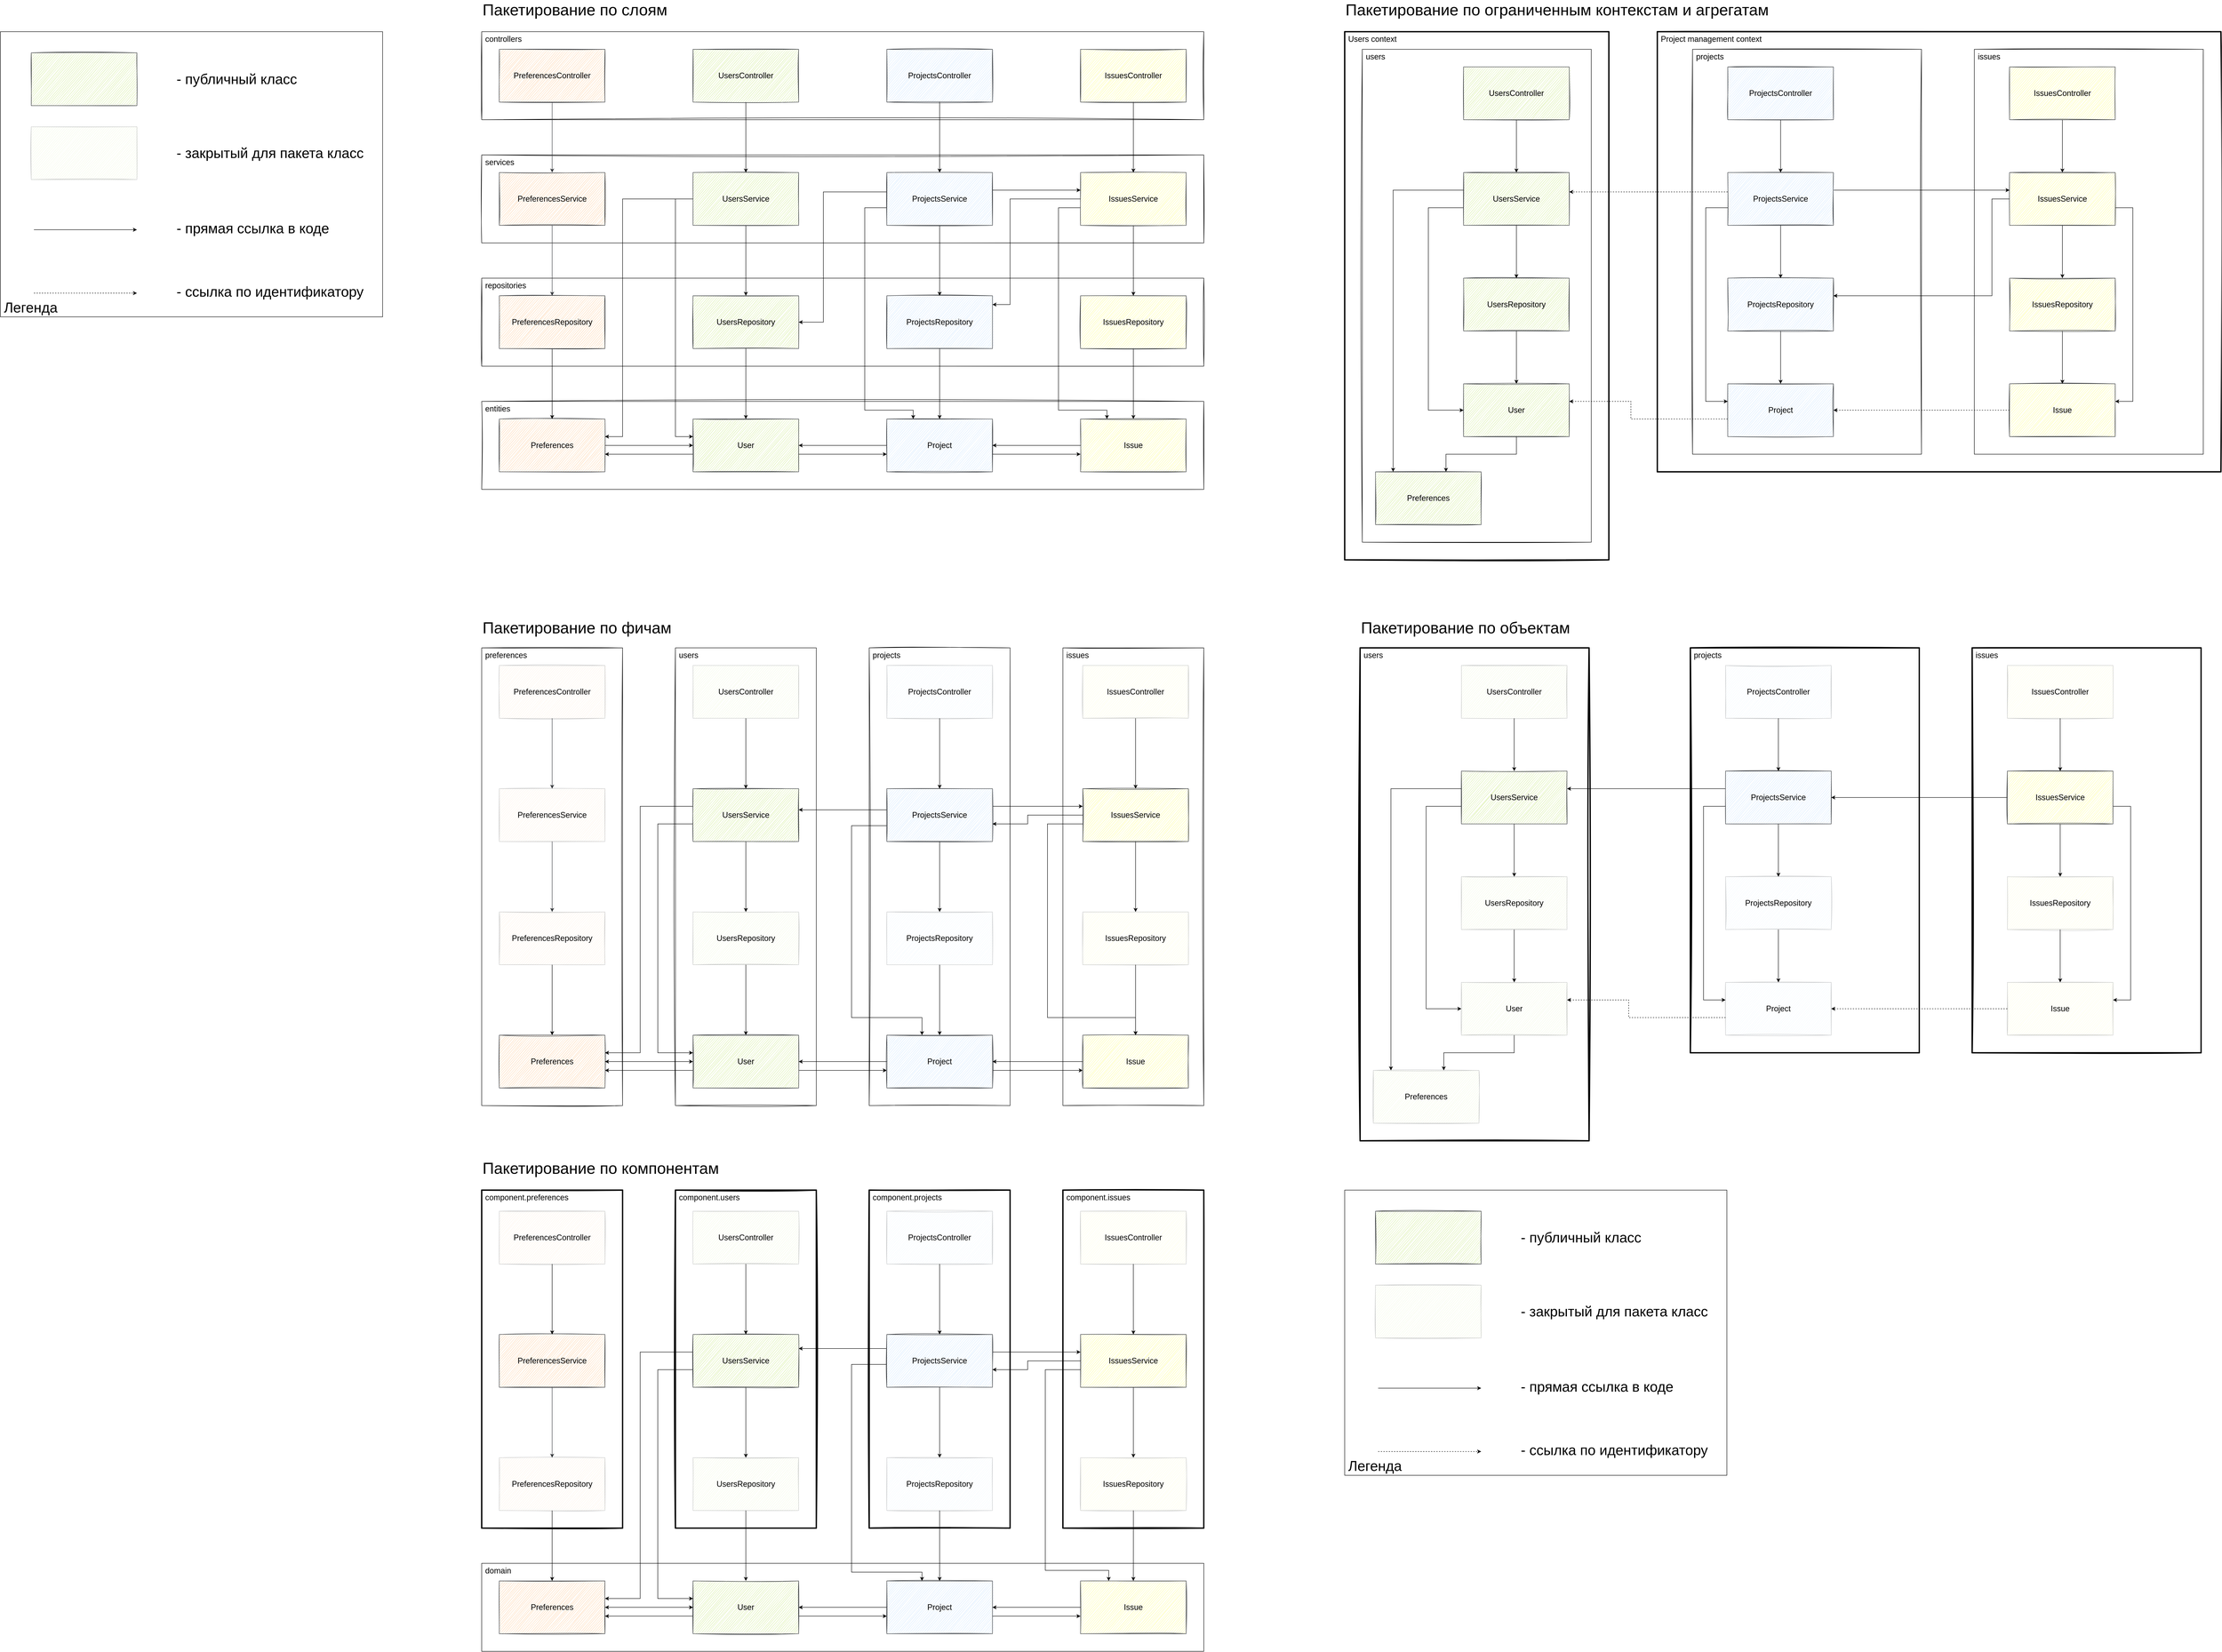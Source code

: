 <mxfile version="19.0.2" type="device" pages="2"><diagram name="Layers" id="hsv2QlDTdxars8Q1fqxU"><mxGraphModel dx="21313" dy="9320" grid="1" gridSize="36" guides="1" tooltips="1" connect="1" arrows="1" fold="1" page="1" pageScale="1" pageWidth="850" pageHeight="1100" math="0" shadow="0"><root><mxCell id="a6myv-Qt6VBsFXnUo1K8-0"/><mxCell id="a6myv-Qt6VBsFXnUo1K8-1" parent="a6myv-Qt6VBsFXnUo1K8-0"/><mxCell id="IE-RqIy63vR35jINpsFo-9" value="Легенда" style="rounded=0;whiteSpace=wrap;html=1;fontSize=32;align=left;verticalAlign=bottom;spacingLeft=6;" vertex="1" parent="a6myv-Qt6VBsFXnUo1K8-1"><mxGeometry x="1760" y="2232" width="868" height="648" as="geometry"/></mxCell><mxCell id="cCIKsCL4j-tyTgY54aae-35" value="users" style="rounded=0;whiteSpace=wrap;html=1;sketch=1;fontSize=18;fillColor=none;align=left;verticalAlign=top;spacingLeft=6;" parent="a6myv-Qt6VBsFXnUo1K8-1" vertex="1"><mxGeometry x="1800" y="-360" width="520" height="1120" as="geometry"/></mxCell><mxCell id="_jgVnrniedwJvmTVTN4A-86" value="users" style="rounded=0;whiteSpace=wrap;html=1;sketch=1;fontSize=18;fillColor=none;align=left;verticalAlign=top;spacingLeft=6;strokeWidth=3;" parent="a6myv-Qt6VBsFXnUo1K8-1" vertex="1"><mxGeometry x="1795" y="1000" width="520" height="1120" as="geometry"/></mxCell><mxCell id="_jgVnrniedwJvmTVTN4A-50" value="domain" style="rounded=0;whiteSpace=wrap;html=1;strokeWidth=1;fillColor=none;align=left;verticalAlign=top;spacingLeft=6;fontSize=18;" parent="a6myv-Qt6VBsFXnUo1K8-1" vertex="1"><mxGeometry x="-200" y="3080" width="1640" height="200" as="geometry"/></mxCell><mxCell id="cCIKsCL4j-tyTgY54aae-83" value="projects" style="rounded=0;whiteSpace=wrap;html=1;sketch=1;fontSize=18;fillColor=none;align=left;verticalAlign=top;spacingLeft=6;" parent="a6myv-Qt6VBsFXnUo1K8-1" vertex="1"><mxGeometry x="680.06" y="1000" width="320" height="1040" as="geometry"/></mxCell><mxCell id="cCIKsCL4j-tyTgY54aae-82" value="users" style="rounded=0;whiteSpace=wrap;html=1;sketch=1;fontSize=18;fillColor=none;align=left;verticalAlign=top;spacingLeft=6;" parent="a6myv-Qt6VBsFXnUo1K8-1" vertex="1"><mxGeometry x="239.94" y="1000" width="320" height="1040" as="geometry"/></mxCell><mxCell id="cCIKsCL4j-tyTgY54aae-84" value="issues" style="rounded=0;whiteSpace=wrap;html=1;sketch=1;fontSize=18;fillColor=none;align=left;verticalAlign=top;spacingLeft=6;" parent="a6myv-Qt6VBsFXnUo1K8-1" vertex="1"><mxGeometry x="1120" y="1000" width="320" height="1040" as="geometry"/></mxCell><mxCell id="cCIKsCL4j-tyTgY54aae-81" value="preferences" style="rounded=0;whiteSpace=wrap;html=1;sketch=1;fontSize=18;fillColor=none;align=left;verticalAlign=top;spacingLeft=6;" parent="a6myv-Qt6VBsFXnUo1K8-1" vertex="1"><mxGeometry x="-200" y="1000" width="320" height="1040" as="geometry"/></mxCell><mxCell id="c9sI-UCBE3AfrWBQRgZj-14" value="repositories" style="rounded=0;whiteSpace=wrap;html=1;sketch=1;fontSize=18;fillColor=none;align=left;verticalAlign=top;spacingLeft=6;" parent="a6myv-Qt6VBsFXnUo1K8-1" vertex="1"><mxGeometry x="-200" y="160" width="1640" height="200" as="geometry"/></mxCell><mxCell id="c9sI-UCBE3AfrWBQRgZj-7" value="services" style="rounded=0;whiteSpace=wrap;html=1;sketch=1;fontSize=18;fillColor=none;align=left;verticalAlign=top;spacingLeft=6;" parent="a6myv-Qt6VBsFXnUo1K8-1" vertex="1"><mxGeometry x="-200" y="-120" width="1640" height="200" as="geometry"/></mxCell><mxCell id="c9sI-UCBE3AfrWBQRgZj-8" value="entities" style="rounded=0;whiteSpace=wrap;html=1;sketch=1;fontSize=18;fillColor=none;align=left;verticalAlign=top;spacingLeft=6;" parent="a6myv-Qt6VBsFXnUo1K8-1" vertex="1"><mxGeometry x="-200" y="440" width="1640" height="200" as="geometry"/></mxCell><mxCell id="c9sI-UCBE3AfrWBQRgZj-6" value="controllers" style="rounded=0;whiteSpace=wrap;html=1;sketch=1;fontSize=18;fillColor=none;align=left;verticalAlign=top;spacingLeft=6;" parent="a6myv-Qt6VBsFXnUo1K8-1" vertex="1"><mxGeometry x="-200" y="-400" width="1640" height="200" as="geometry"/></mxCell><mxCell id="a6myv-Qt6VBsFXnUo1K8-6" style="edgeStyle=orthogonalEdgeStyle;rounded=0;orthogonalLoop=1;jettySize=auto;html=1;fontSize=18;" parent="a6myv-Qt6VBsFXnUo1K8-1" source="a6myv-Qt6VBsFXnUo1K8-7" target="a6myv-Qt6VBsFXnUo1K8-8" edge="1"><mxGeometry relative="1" as="geometry"><Array as="points"><mxPoint x="130" y="560"/><mxPoint x="130" y="560"/></Array></mxGeometry></mxCell><mxCell id="c9sI-UCBE3AfrWBQRgZj-12" style="edgeStyle=orthogonalEdgeStyle;rounded=0;orthogonalLoop=1;jettySize=auto;html=1;fontSize=18;" parent="a6myv-Qt6VBsFXnUo1K8-1" source="a6myv-Qt6VBsFXnUo1K8-7" target="a6myv-Qt6VBsFXnUo1K8-18" edge="1"><mxGeometry relative="1" as="geometry"><Array as="points"><mxPoint x="620" y="560"/><mxPoint x="620" y="560"/></Array></mxGeometry></mxCell><mxCell id="a6myv-Qt6VBsFXnUo1K8-7" value="&lt;font style=&quot;font-size: 18px;&quot;&gt;User&lt;/font&gt;" style="rounded=0;whiteSpace=wrap;html=1;sketch=1;fillColor=#cdeb8b;strokeColor=#36393d;fontSize=18;" parent="a6myv-Qt6VBsFXnUo1K8-1" vertex="1"><mxGeometry x="279.94" y="480" width="240" height="120" as="geometry"/></mxCell><mxCell id="c9sI-UCBE3AfrWBQRgZj-13" style="edgeStyle=orthogonalEdgeStyle;rounded=0;orthogonalLoop=1;jettySize=auto;html=1;fontSize=18;" parent="a6myv-Qt6VBsFXnUo1K8-1" source="a6myv-Qt6VBsFXnUo1K8-8" target="a6myv-Qt6VBsFXnUo1K8-7" edge="1"><mxGeometry relative="1" as="geometry"/></mxCell><mxCell id="a6myv-Qt6VBsFXnUo1K8-8" value="&lt;font style=&quot;font-size: 18px;&quot;&gt;Preferences&lt;/font&gt;" style="rounded=0;whiteSpace=wrap;html=1;sketch=1;fillColor=#ffcc99;strokeColor=#36393d;fontSize=18;" parent="a6myv-Qt6VBsFXnUo1K8-1" vertex="1"><mxGeometry x="-160" y="480" width="240" height="120" as="geometry"/></mxCell><mxCell id="a6myv-Qt6VBsFXnUo1K8-9" style="edgeStyle=orthogonalEdgeStyle;rounded=0;orthogonalLoop=1;jettySize=auto;html=1;fontSize=18;" parent="a6myv-Qt6VBsFXnUo1K8-1" source="a6myv-Qt6VBsFXnUo1K8-10" target="a6myv-Qt6VBsFXnUo1K8-7" edge="1"><mxGeometry relative="1" as="geometry"/></mxCell><mxCell id="a6myv-Qt6VBsFXnUo1K8-10" value="&lt;font style=&quot;font-size: 18px;&quot;&gt;UsersRepository&lt;/font&gt;" style="rounded=0;whiteSpace=wrap;html=1;sketch=1;fillColor=#cdeb8b;strokeColor=#36393d;fontSize=18;" parent="a6myv-Qt6VBsFXnUo1K8-1" vertex="1"><mxGeometry x="279.94" y="200" width="240" height="120" as="geometry"/></mxCell><mxCell id="a6myv-Qt6VBsFXnUo1K8-11" style="edgeStyle=orthogonalEdgeStyle;rounded=0;orthogonalLoop=1;jettySize=auto;html=1;fontSize=18;" parent="a6myv-Qt6VBsFXnUo1K8-1" source="a6myv-Qt6VBsFXnUo1K8-14" target="a6myv-Qt6VBsFXnUo1K8-10" edge="1"><mxGeometry relative="1" as="geometry"/></mxCell><mxCell id="a6myv-Qt6VBsFXnUo1K8-12" style="edgeStyle=orthogonalEdgeStyle;rounded=0;orthogonalLoop=1;jettySize=auto;html=1;fontSize=18;" parent="a6myv-Qt6VBsFXnUo1K8-1" source="a6myv-Qt6VBsFXnUo1K8-14" target="a6myv-Qt6VBsFXnUo1K8-7" edge="1"><mxGeometry relative="1" as="geometry"><Array as="points"><mxPoint x="240" y="-20"/><mxPoint x="240" y="520"/></Array></mxGeometry></mxCell><mxCell id="c9sI-UCBE3AfrWBQRgZj-10" style="edgeStyle=orthogonalEdgeStyle;rounded=0;orthogonalLoop=1;jettySize=auto;html=1;fontSize=18;" parent="a6myv-Qt6VBsFXnUo1K8-1" source="a6myv-Qt6VBsFXnUo1K8-14" target="a6myv-Qt6VBsFXnUo1K8-8" edge="1"><mxGeometry relative="1" as="geometry"><Array as="points"><mxPoint x="120" y="-20"/><mxPoint x="120" y="520"/></Array></mxGeometry></mxCell><mxCell id="a6myv-Qt6VBsFXnUo1K8-14" value="&lt;font style=&quot;font-size: 18px;&quot;&gt;UsersService&lt;/font&gt;" style="rounded=0;whiteSpace=wrap;html=1;sketch=1;fillColor=#cdeb8b;strokeColor=#36393d;fontSize=18;" parent="a6myv-Qt6VBsFXnUo1K8-1" vertex="1"><mxGeometry x="279.94" y="-80" width="240" height="120" as="geometry"/></mxCell><mxCell id="a6myv-Qt6VBsFXnUo1K8-15" style="edgeStyle=orthogonalEdgeStyle;rounded=0;orthogonalLoop=1;jettySize=auto;html=1;fontSize=18;" parent="a6myv-Qt6VBsFXnUo1K8-1" source="a6myv-Qt6VBsFXnUo1K8-16" target="a6myv-Qt6VBsFXnUo1K8-14" edge="1"><mxGeometry relative="1" as="geometry"/></mxCell><mxCell id="a6myv-Qt6VBsFXnUo1K8-16" value="&lt;font style=&quot;font-size: 18px;&quot;&gt;UsersController&lt;/font&gt;" style="rounded=0;whiteSpace=wrap;html=1;sketch=1;fillColor=#cdeb8b;strokeColor=#36393d;fontSize=18;" parent="a6myv-Qt6VBsFXnUo1K8-1" vertex="1"><mxGeometry x="279.94" y="-360" width="240" height="120" as="geometry"/></mxCell><mxCell id="a6myv-Qt6VBsFXnUo1K8-17" style="edgeStyle=orthogonalEdgeStyle;rounded=0;orthogonalLoop=1;jettySize=auto;html=1;fontSize=18;" parent="a6myv-Qt6VBsFXnUo1K8-1" source="a6myv-Qt6VBsFXnUo1K8-18" target="a6myv-Qt6VBsFXnUo1K8-7" edge="1"><mxGeometry relative="1" as="geometry"><Array as="points"><mxPoint x="749.94" y="560"/><mxPoint x="749.94" y="560"/></Array></mxGeometry></mxCell><mxCell id="c9sI-UCBE3AfrWBQRgZj-11" style="edgeStyle=orthogonalEdgeStyle;rounded=0;orthogonalLoop=1;jettySize=auto;html=1;fontSize=18;" parent="a6myv-Qt6VBsFXnUo1K8-1" source="a6myv-Qt6VBsFXnUo1K8-18" target="a6myv-Qt6VBsFXnUo1K8-27" edge="1"><mxGeometry relative="1" as="geometry"><Array as="points"><mxPoint x="1070" y="560"/><mxPoint x="1070" y="560"/></Array></mxGeometry></mxCell><mxCell id="a6myv-Qt6VBsFXnUo1K8-18" value="&lt;font style=&quot;font-size: 18px;&quot;&gt;Project&lt;/font&gt;" style="rounded=0;whiteSpace=wrap;html=1;sketch=1;fillColor=#cce5ff;strokeColor=#36393d;fontSize=18;" parent="a6myv-Qt6VBsFXnUo1K8-1" vertex="1"><mxGeometry x="720.06" y="480" width="240" height="120" as="geometry"/></mxCell><mxCell id="a6myv-Qt6VBsFXnUo1K8-19" style="edgeStyle=orthogonalEdgeStyle;rounded=0;orthogonalLoop=1;jettySize=auto;html=1;fontSize=18;" parent="a6myv-Qt6VBsFXnUo1K8-1" source="a6myv-Qt6VBsFXnUo1K8-20" target="a6myv-Qt6VBsFXnUo1K8-18" edge="1"><mxGeometry relative="1" as="geometry"/></mxCell><mxCell id="a6myv-Qt6VBsFXnUo1K8-20" value="&lt;font style=&quot;font-size: 18px;&quot;&gt;ProjectsRepository&lt;/font&gt;" style="rounded=0;whiteSpace=wrap;html=1;sketch=1;fillColor=#cce5ff;strokeColor=#36393d;fontSize=18;" parent="a6myv-Qt6VBsFXnUo1K8-1" vertex="1"><mxGeometry x="720.06" y="200" width="240" height="120" as="geometry"/></mxCell><mxCell id="a6myv-Qt6VBsFXnUo1K8-21" style="edgeStyle=orthogonalEdgeStyle;rounded=0;orthogonalLoop=1;jettySize=auto;html=1;fontSize=18;" parent="a6myv-Qt6VBsFXnUo1K8-1" source="a6myv-Qt6VBsFXnUo1K8-23" target="a6myv-Qt6VBsFXnUo1K8-20" edge="1"><mxGeometry relative="1" as="geometry"/></mxCell><mxCell id="a6myv-Qt6VBsFXnUo1K8-22" style="edgeStyle=orthogonalEdgeStyle;rounded=0;orthogonalLoop=1;jettySize=auto;html=1;fontSize=18;" parent="a6myv-Qt6VBsFXnUo1K8-1" source="a6myv-Qt6VBsFXnUo1K8-23" target="a6myv-Qt6VBsFXnUo1K8-18" edge="1"><mxGeometry relative="1" as="geometry"><Array as="points"><mxPoint x="670"/><mxPoint x="670" y="460"/><mxPoint x="780" y="460"/></Array></mxGeometry></mxCell><mxCell id="92SpHO8MuTedsNE3JBpl-0" style="edgeStyle=orthogonalEdgeStyle;rounded=0;orthogonalLoop=1;jettySize=auto;html=1;fontSize=18;" parent="a6myv-Qt6VBsFXnUo1K8-1" source="a6myv-Qt6VBsFXnUo1K8-23" target="a6myv-Qt6VBsFXnUo1K8-32" edge="1"><mxGeometry relative="1" as="geometry"><Array as="points"><mxPoint x="1060" y="-40"/><mxPoint x="1060" y="-40"/></Array></mxGeometry></mxCell><mxCell id="_jgVnrniedwJvmTVTN4A-96" style="edgeStyle=orthogonalEdgeStyle;rounded=0;orthogonalLoop=1;jettySize=auto;html=1;fontSize=36;" parent="a6myv-Qt6VBsFXnUo1K8-1" source="a6myv-Qt6VBsFXnUo1K8-23" target="a6myv-Qt6VBsFXnUo1K8-10" edge="1"><mxGeometry relative="1" as="geometry"><Array as="points"><mxPoint x="576" y="-36"/><mxPoint x="576" y="260"/></Array></mxGeometry></mxCell><mxCell id="a6myv-Qt6VBsFXnUo1K8-23" value="&lt;font style=&quot;font-size: 18px;&quot;&gt;ProjectsService&lt;/font&gt;" style="rounded=0;whiteSpace=wrap;html=1;sketch=1;fillColor=#cce5ff;strokeColor=#36393d;fontSize=18;" parent="a6myv-Qt6VBsFXnUo1K8-1" vertex="1"><mxGeometry x="720.06" y="-80" width="240" height="120" as="geometry"/></mxCell><mxCell id="a6myv-Qt6VBsFXnUo1K8-24" style="edgeStyle=orthogonalEdgeStyle;rounded=0;orthogonalLoop=1;jettySize=auto;html=1;fontSize=18;" parent="a6myv-Qt6VBsFXnUo1K8-1" source="a6myv-Qt6VBsFXnUo1K8-25" target="a6myv-Qt6VBsFXnUo1K8-23" edge="1"><mxGeometry relative="1" as="geometry"/></mxCell><mxCell id="a6myv-Qt6VBsFXnUo1K8-25" value="&lt;font style=&quot;font-size: 18px;&quot;&gt;ProjectsController&lt;/font&gt;" style="rounded=0;whiteSpace=wrap;html=1;sketch=1;fillColor=#cce5ff;strokeColor=#36393d;fontSize=18;" parent="a6myv-Qt6VBsFXnUo1K8-1" vertex="1"><mxGeometry x="720.06" y="-360" width="240" height="120" as="geometry"/></mxCell><mxCell id="a6myv-Qt6VBsFXnUo1K8-26" style="edgeStyle=orthogonalEdgeStyle;rounded=0;orthogonalLoop=1;jettySize=auto;html=1;fontSize=18;" parent="a6myv-Qt6VBsFXnUo1K8-1" source="a6myv-Qt6VBsFXnUo1K8-27" target="a6myv-Qt6VBsFXnUo1K8-18" edge="1"><mxGeometry relative="1" as="geometry"/></mxCell><mxCell id="a6myv-Qt6VBsFXnUo1K8-27" value="&lt;font style=&quot;font-size: 18px;&quot;&gt;Issue&lt;/font&gt;" style="rounded=0;whiteSpace=wrap;html=1;sketch=1;fillColor=#ffff88;strokeColor=#36393d;fontSize=18;" parent="a6myv-Qt6VBsFXnUo1K8-1" vertex="1"><mxGeometry x="1160.06" y="480" width="240" height="120" as="geometry"/></mxCell><mxCell id="a6myv-Qt6VBsFXnUo1K8-28" style="edgeStyle=orthogonalEdgeStyle;rounded=0;orthogonalLoop=1;jettySize=auto;html=1;fontSize=18;" parent="a6myv-Qt6VBsFXnUo1K8-1" source="a6myv-Qt6VBsFXnUo1K8-29" target="a6myv-Qt6VBsFXnUo1K8-27" edge="1"><mxGeometry relative="1" as="geometry"/></mxCell><mxCell id="a6myv-Qt6VBsFXnUo1K8-29" value="&lt;font style=&quot;font-size: 18px;&quot;&gt;IssuesRepository&lt;/font&gt;" style="rounded=0;whiteSpace=wrap;html=1;sketch=1;fillColor=#ffff88;strokeColor=#36393d;fontSize=18;" parent="a6myv-Qt6VBsFXnUo1K8-1" vertex="1"><mxGeometry x="1160.06" y="200" width="240" height="120" as="geometry"/></mxCell><mxCell id="a6myv-Qt6VBsFXnUo1K8-30" style="edgeStyle=orthogonalEdgeStyle;rounded=0;orthogonalLoop=1;jettySize=auto;html=1;fontSize=18;" parent="a6myv-Qt6VBsFXnUo1K8-1" source="a6myv-Qt6VBsFXnUo1K8-32" target="a6myv-Qt6VBsFXnUo1K8-29" edge="1"><mxGeometry relative="1" as="geometry"/></mxCell><mxCell id="a6myv-Qt6VBsFXnUo1K8-31" style="edgeStyle=orthogonalEdgeStyle;rounded=0;orthogonalLoop=1;jettySize=auto;html=1;fontSize=18;" parent="a6myv-Qt6VBsFXnUo1K8-1" source="a6myv-Qt6VBsFXnUo1K8-32" target="a6myv-Qt6VBsFXnUo1K8-27" edge="1"><mxGeometry relative="1" as="geometry"><Array as="points"><mxPoint x="1110"/><mxPoint x="1110" y="460"/><mxPoint x="1220" y="460"/></Array></mxGeometry></mxCell><mxCell id="92SpHO8MuTedsNE3JBpl-2" style="edgeStyle=orthogonalEdgeStyle;rounded=0;orthogonalLoop=1;jettySize=auto;html=1;fontSize=18;" parent="a6myv-Qt6VBsFXnUo1K8-1" source="a6myv-Qt6VBsFXnUo1K8-32" target="a6myv-Qt6VBsFXnUo1K8-20" edge="1"><mxGeometry relative="1" as="geometry"><Array as="points"><mxPoint x="1000" y="-20"/><mxPoint x="1000" y="220"/></Array></mxGeometry></mxCell><mxCell id="a6myv-Qt6VBsFXnUo1K8-32" value="&lt;font style=&quot;font-size: 18px;&quot;&gt;IssuesService&lt;/font&gt;" style="rounded=0;whiteSpace=wrap;html=1;sketch=1;fillColor=#ffff88;strokeColor=#36393d;fontSize=18;" parent="a6myv-Qt6VBsFXnUo1K8-1" vertex="1"><mxGeometry x="1160.06" y="-80" width="240" height="120" as="geometry"/></mxCell><mxCell id="a6myv-Qt6VBsFXnUo1K8-33" style="edgeStyle=orthogonalEdgeStyle;rounded=0;orthogonalLoop=1;jettySize=auto;html=1;fontSize=18;" parent="a6myv-Qt6VBsFXnUo1K8-1" source="a6myv-Qt6VBsFXnUo1K8-34" target="a6myv-Qt6VBsFXnUo1K8-32" edge="1"><mxGeometry relative="1" as="geometry"/></mxCell><mxCell id="a6myv-Qt6VBsFXnUo1K8-34" value="&lt;font style=&quot;font-size: 18px;&quot;&gt;IssuesController&lt;/font&gt;" style="rounded=0;whiteSpace=wrap;html=1;sketch=1;fillColor=#ffff88;strokeColor=#36393d;fontSize=18;" parent="a6myv-Qt6VBsFXnUo1K8-1" vertex="1"><mxGeometry x="1160.06" y="-360" width="240" height="120" as="geometry"/></mxCell><mxCell id="c9sI-UCBE3AfrWBQRgZj-5" style="edgeStyle=orthogonalEdgeStyle;rounded=0;orthogonalLoop=1;jettySize=auto;html=1;fontSize=18;" parent="a6myv-Qt6VBsFXnUo1K8-1" source="c9sI-UCBE3AfrWBQRgZj-0" target="a6myv-Qt6VBsFXnUo1K8-8" edge="1"><mxGeometry relative="1" as="geometry"/></mxCell><mxCell id="c9sI-UCBE3AfrWBQRgZj-0" value="&lt;font style=&quot;font-size: 18px;&quot;&gt;PreferencesRepository&lt;/font&gt;" style="rounded=0;whiteSpace=wrap;html=1;sketch=1;fillColor=#ffcc99;strokeColor=#36393d;fontSize=18;" parent="a6myv-Qt6VBsFXnUo1K8-1" vertex="1"><mxGeometry x="-160" y="200" width="240" height="120" as="geometry"/></mxCell><mxCell id="c9sI-UCBE3AfrWBQRgZj-1" style="edgeStyle=orthogonalEdgeStyle;rounded=0;orthogonalLoop=1;jettySize=auto;html=1;fontSize=18;fillColor=#ffcc99;strokeColor=#36393d;" parent="a6myv-Qt6VBsFXnUo1K8-1" source="c9sI-UCBE3AfrWBQRgZj-2" target="c9sI-UCBE3AfrWBQRgZj-0" edge="1"><mxGeometry relative="1" as="geometry"/></mxCell><mxCell id="c9sI-UCBE3AfrWBQRgZj-2" value="&lt;font style=&quot;font-size: 18px;&quot;&gt;PreferencesService&lt;/font&gt;" style="rounded=0;whiteSpace=wrap;html=1;sketch=1;fillColor=#ffcc99;strokeColor=#36393d;fontSize=18;" parent="a6myv-Qt6VBsFXnUo1K8-1" vertex="1"><mxGeometry x="-160" y="-80" width="240" height="120" as="geometry"/></mxCell><mxCell id="c9sI-UCBE3AfrWBQRgZj-3" style="edgeStyle=orthogonalEdgeStyle;rounded=0;orthogonalLoop=1;jettySize=auto;html=1;fontSize=18;fillColor=#ffcc99;strokeColor=#36393d;" parent="a6myv-Qt6VBsFXnUo1K8-1" source="c9sI-UCBE3AfrWBQRgZj-4" target="c9sI-UCBE3AfrWBQRgZj-2" edge="1"><mxGeometry relative="1" as="geometry"/></mxCell><mxCell id="c9sI-UCBE3AfrWBQRgZj-4" value="&lt;font style=&quot;font-size: 18px;&quot;&gt;PreferencesController&lt;/font&gt;" style="rounded=0;whiteSpace=wrap;html=1;sketch=1;fillColor=#ffcc99;strokeColor=#36393d;fontSize=18;" parent="a6myv-Qt6VBsFXnUo1K8-1" vertex="1"><mxGeometry x="-160" y="-360" width="240" height="120" as="geometry"/></mxCell><mxCell id="a6myv-Qt6VBsFXnUo1K8-13" style="edgeStyle=orthogonalEdgeStyle;rounded=0;orthogonalLoop=1;jettySize=auto;html=1;fontSize=18;startArrow=none;" parent="a6myv-Qt6VBsFXnUo1K8-1" source="c9sI-UCBE3AfrWBQRgZj-8" target="a6myv-Qt6VBsFXnUo1K8-8" edge="1"><mxGeometry relative="1" as="geometry"><Array as="points"><mxPoint x="120" y="540"/></Array></mxGeometry></mxCell><mxCell id="cCIKsCL4j-tyTgY54aae-0" value="Project management context" style="rounded=0;whiteSpace=wrap;html=1;sketch=1;fontSize=18;fillColor=none;align=left;verticalAlign=top;spacingLeft=6;strokeWidth=3;" parent="a6myv-Qt6VBsFXnUo1K8-1" vertex="1"><mxGeometry x="2470" y="-400" width="1280" height="1000" as="geometry"/></mxCell><mxCell id="cCIKsCL4j-tyTgY54aae-1" value="projects" style="rounded=0;whiteSpace=wrap;html=1;sketch=1;fontSize=18;fillColor=none;align=left;verticalAlign=top;spacingLeft=6;" parent="a6myv-Qt6VBsFXnUo1K8-1" vertex="1"><mxGeometry x="2550" y="-360" width="520" height="920" as="geometry"/></mxCell><mxCell id="cCIKsCL4j-tyTgY54aae-2" value="issues" style="rounded=0;whiteSpace=wrap;html=1;sketch=1;fontSize=18;fillColor=none;align=left;verticalAlign=top;spacingLeft=6;" parent="a6myv-Qt6VBsFXnUo1K8-1" vertex="1"><mxGeometry x="3190" y="-360" width="520" height="920" as="geometry"/></mxCell><mxCell id="cCIKsCL4j-tyTgY54aae-3" value="Users context" style="rounded=0;whiteSpace=wrap;html=1;sketch=1;fontSize=18;fillColor=none;align=left;verticalAlign=top;spacingLeft=6;strokeWidth=3;" parent="a6myv-Qt6VBsFXnUo1K8-1" vertex="1"><mxGeometry x="1760" y="-400" width="600" height="1200" as="geometry"/></mxCell><mxCell id="cCIKsCL4j-tyTgY54aae-4" style="edgeStyle=orthogonalEdgeStyle;rounded=0;orthogonalLoop=1;jettySize=auto;html=1;fontSize=18;" parent="a6myv-Qt6VBsFXnUo1K8-1" source="cCIKsCL4j-tyTgY54aae-5" target="cCIKsCL4j-tyTgY54aae-6" edge="1"><mxGeometry relative="1" as="geometry"><Array as="points"><mxPoint x="2150" y="560"/><mxPoint x="1990" y="560"/></Array></mxGeometry></mxCell><mxCell id="cCIKsCL4j-tyTgY54aae-5" value="&lt;font style=&quot;font-size: 18px;&quot;&gt;User&lt;/font&gt;" style="rounded=0;whiteSpace=wrap;html=1;sketch=1;fillColor=#cdeb8b;strokeColor=#36393d;fontSize=18;" parent="a6myv-Qt6VBsFXnUo1K8-1" vertex="1"><mxGeometry x="2030" y="400" width="240" height="120" as="geometry"/></mxCell><mxCell id="cCIKsCL4j-tyTgY54aae-6" value="&lt;font style=&quot;font-size: 18px;&quot;&gt;Preferences&lt;/font&gt;" style="rounded=0;whiteSpace=wrap;html=1;sketch=1;fillColor=#cdeb8b;strokeColor=#36393d;fontSize=18;" parent="a6myv-Qt6VBsFXnUo1K8-1" vertex="1"><mxGeometry x="1830" y="600" width="240" height="120" as="geometry"/></mxCell><mxCell id="cCIKsCL4j-tyTgY54aae-7" style="edgeStyle=orthogonalEdgeStyle;rounded=0;orthogonalLoop=1;jettySize=auto;html=1;fontSize=18;" parent="a6myv-Qt6VBsFXnUo1K8-1" source="cCIKsCL4j-tyTgY54aae-8" target="cCIKsCL4j-tyTgY54aae-5" edge="1"><mxGeometry relative="1" as="geometry"/></mxCell><mxCell id="cCIKsCL4j-tyTgY54aae-8" value="&lt;font style=&quot;font-size: 18px;&quot;&gt;UsersRepository&lt;/font&gt;" style="rounded=0;whiteSpace=wrap;html=1;sketch=1;fillColor=#cdeb8b;strokeColor=#36393d;fontSize=18;" parent="a6myv-Qt6VBsFXnUo1K8-1" vertex="1"><mxGeometry x="2030" y="160" width="240" height="120" as="geometry"/></mxCell><mxCell id="cCIKsCL4j-tyTgY54aae-9" style="edgeStyle=orthogonalEdgeStyle;rounded=0;orthogonalLoop=1;jettySize=auto;html=1;fontSize=18;" parent="a6myv-Qt6VBsFXnUo1K8-1" source="cCIKsCL4j-tyTgY54aae-12" target="cCIKsCL4j-tyTgY54aae-8" edge="1"><mxGeometry relative="1" as="geometry"/></mxCell><mxCell id="cCIKsCL4j-tyTgY54aae-10" style="edgeStyle=orthogonalEdgeStyle;rounded=0;orthogonalLoop=1;jettySize=auto;html=1;fontSize=18;" parent="a6myv-Qt6VBsFXnUo1K8-1" source="cCIKsCL4j-tyTgY54aae-12" target="cCIKsCL4j-tyTgY54aae-5" edge="1"><mxGeometry relative="1" as="geometry"><Array as="points"><mxPoint x="1950"/><mxPoint x="1950" y="460"/></Array></mxGeometry></mxCell><mxCell id="cCIKsCL4j-tyTgY54aae-11" style="edgeStyle=orthogonalEdgeStyle;rounded=0;orthogonalLoop=1;jettySize=auto;html=1;fontSize=18;" parent="a6myv-Qt6VBsFXnUo1K8-1" source="cCIKsCL4j-tyTgY54aae-12" target="cCIKsCL4j-tyTgY54aae-6" edge="1"><mxGeometry relative="1" as="geometry"><Array as="points"><mxPoint x="1870" y="-40"/></Array></mxGeometry></mxCell><mxCell id="cCIKsCL4j-tyTgY54aae-12" value="&lt;font style=&quot;font-size: 18px;&quot;&gt;UsersService&lt;/font&gt;" style="rounded=0;whiteSpace=wrap;html=1;sketch=1;fillColor=#cdeb8b;strokeColor=#36393d;fontSize=18;" parent="a6myv-Qt6VBsFXnUo1K8-1" vertex="1"><mxGeometry x="2030" y="-80" width="240" height="120" as="geometry"/></mxCell><mxCell id="cCIKsCL4j-tyTgY54aae-13" style="edgeStyle=orthogonalEdgeStyle;rounded=0;orthogonalLoop=1;jettySize=auto;html=1;fontSize=18;" parent="a6myv-Qt6VBsFXnUo1K8-1" source="cCIKsCL4j-tyTgY54aae-14" target="cCIKsCL4j-tyTgY54aae-12" edge="1"><mxGeometry relative="1" as="geometry"/></mxCell><mxCell id="cCIKsCL4j-tyTgY54aae-14" value="&lt;font style=&quot;font-size: 18px;&quot;&gt;UsersController&lt;/font&gt;" style="rounded=0;whiteSpace=wrap;html=1;sketch=1;fillColor=#cdeb8b;strokeColor=#36393d;fontSize=18;" parent="a6myv-Qt6VBsFXnUo1K8-1" vertex="1"><mxGeometry x="2030" y="-320" width="240" height="120" as="geometry"/></mxCell><mxCell id="cCIKsCL4j-tyTgY54aae-15" style="edgeStyle=orthogonalEdgeStyle;rounded=0;orthogonalLoop=1;jettySize=auto;html=1;fontSize=18;dashed=1;" parent="a6myv-Qt6VBsFXnUo1K8-1" source="cCIKsCL4j-tyTgY54aae-16" target="cCIKsCL4j-tyTgY54aae-5" edge="1"><mxGeometry relative="1" as="geometry"><Array as="points"><mxPoint x="2410" y="480"/><mxPoint x="2410" y="440"/></Array></mxGeometry></mxCell><mxCell id="cCIKsCL4j-tyTgY54aae-16" value="&lt;font style=&quot;font-size: 18px;&quot;&gt;Project&lt;/font&gt;" style="rounded=0;whiteSpace=wrap;html=1;sketch=1;fillColor=#cce5ff;strokeColor=#36393d;fontSize=18;" parent="a6myv-Qt6VBsFXnUo1K8-1" vertex="1"><mxGeometry x="2630" y="400" width="240" height="120" as="geometry"/></mxCell><mxCell id="cCIKsCL4j-tyTgY54aae-17" style="edgeStyle=orthogonalEdgeStyle;rounded=0;orthogonalLoop=1;jettySize=auto;html=1;fontSize=18;" parent="a6myv-Qt6VBsFXnUo1K8-1" source="cCIKsCL4j-tyTgY54aae-18" target="cCIKsCL4j-tyTgY54aae-16" edge="1"><mxGeometry relative="1" as="geometry"/></mxCell><mxCell id="cCIKsCL4j-tyTgY54aae-18" value="&lt;font style=&quot;font-size: 18px;&quot;&gt;ProjectsRepository&lt;/font&gt;" style="rounded=0;whiteSpace=wrap;html=1;sketch=1;fillColor=#cce5ff;strokeColor=#36393d;fontSize=18;" parent="a6myv-Qt6VBsFXnUo1K8-1" vertex="1"><mxGeometry x="2630" y="160" width="240" height="120" as="geometry"/></mxCell><mxCell id="cCIKsCL4j-tyTgY54aae-19" style="edgeStyle=orthogonalEdgeStyle;rounded=0;orthogonalLoop=1;jettySize=auto;html=1;fontSize=18;" parent="a6myv-Qt6VBsFXnUo1K8-1" source="cCIKsCL4j-tyTgY54aae-22" target="cCIKsCL4j-tyTgY54aae-18" edge="1"><mxGeometry relative="1" as="geometry"/></mxCell><mxCell id="cCIKsCL4j-tyTgY54aae-20" style="edgeStyle=orthogonalEdgeStyle;rounded=0;orthogonalLoop=1;jettySize=auto;html=1;fontSize=18;" parent="a6myv-Qt6VBsFXnUo1K8-1" source="cCIKsCL4j-tyTgY54aae-22" target="cCIKsCL4j-tyTgY54aae-16" edge="1"><mxGeometry relative="1" as="geometry"><Array as="points"><mxPoint x="2580"/><mxPoint x="2580" y="440"/></Array></mxGeometry></mxCell><mxCell id="cCIKsCL4j-tyTgY54aae-21" style="edgeStyle=orthogonalEdgeStyle;rounded=0;orthogonalLoop=1;jettySize=auto;html=1;fontSize=18;" parent="a6myv-Qt6VBsFXnUo1K8-1" source="cCIKsCL4j-tyTgY54aae-22" target="cCIKsCL4j-tyTgY54aae-32" edge="1"><mxGeometry relative="1" as="geometry"><Array as="points"><mxPoint x="3070" y="-40"/><mxPoint x="3070" y="-40"/></Array></mxGeometry></mxCell><mxCell id="_jgVnrniedwJvmTVTN4A-99" style="edgeStyle=orthogonalEdgeStyle;rounded=0;orthogonalLoop=1;jettySize=auto;html=1;fontSize=36;dashed=1;" parent="a6myv-Qt6VBsFXnUo1K8-1" source="cCIKsCL4j-tyTgY54aae-22" target="cCIKsCL4j-tyTgY54aae-12" edge="1"><mxGeometry relative="1" as="geometry"><Array as="points"><mxPoint x="2484" y="-36"/><mxPoint x="2484" y="-36"/></Array></mxGeometry></mxCell><mxCell id="cCIKsCL4j-tyTgY54aae-22" value="&lt;font style=&quot;font-size: 18px;&quot;&gt;ProjectsService&lt;/font&gt;" style="rounded=0;whiteSpace=wrap;html=1;sketch=1;fillColor=#cce5ff;strokeColor=#36393d;fontSize=18;" parent="a6myv-Qt6VBsFXnUo1K8-1" vertex="1"><mxGeometry x="2630" y="-80" width="240" height="120" as="geometry"/></mxCell><mxCell id="cCIKsCL4j-tyTgY54aae-23" style="edgeStyle=orthogonalEdgeStyle;rounded=0;orthogonalLoop=1;jettySize=auto;html=1;fontSize=18;" parent="a6myv-Qt6VBsFXnUo1K8-1" source="cCIKsCL4j-tyTgY54aae-24" target="cCIKsCL4j-tyTgY54aae-22" edge="1"><mxGeometry relative="1" as="geometry"/></mxCell><mxCell id="cCIKsCL4j-tyTgY54aae-24" value="&lt;font style=&quot;font-size: 18px;&quot;&gt;ProjectsController&lt;/font&gt;" style="rounded=0;whiteSpace=wrap;html=1;sketch=1;fillColor=#cce5ff;strokeColor=#36393d;fontSize=18;" parent="a6myv-Qt6VBsFXnUo1K8-1" vertex="1"><mxGeometry x="2630" y="-320" width="240" height="120" as="geometry"/></mxCell><mxCell id="cCIKsCL4j-tyTgY54aae-25" style="edgeStyle=orthogonalEdgeStyle;rounded=0;orthogonalLoop=1;jettySize=auto;html=1;fontSize=18;dashed=1;" parent="a6myv-Qt6VBsFXnUo1K8-1" source="cCIKsCL4j-tyTgY54aae-26" target="cCIKsCL4j-tyTgY54aae-16" edge="1"><mxGeometry relative="1" as="geometry"/></mxCell><mxCell id="cCIKsCL4j-tyTgY54aae-26" value="&lt;font style=&quot;font-size: 18px;&quot;&gt;Issue&lt;/font&gt;" style="rounded=0;whiteSpace=wrap;html=1;sketch=1;fillColor=#ffff88;strokeColor=#36393d;fontSize=18;" parent="a6myv-Qt6VBsFXnUo1K8-1" vertex="1"><mxGeometry x="3270" y="400" width="240" height="120" as="geometry"/></mxCell><mxCell id="cCIKsCL4j-tyTgY54aae-27" style="edgeStyle=orthogonalEdgeStyle;rounded=0;orthogonalLoop=1;jettySize=auto;html=1;fontSize=18;" parent="a6myv-Qt6VBsFXnUo1K8-1" source="cCIKsCL4j-tyTgY54aae-28" target="cCIKsCL4j-tyTgY54aae-26" edge="1"><mxGeometry relative="1" as="geometry"/></mxCell><mxCell id="cCIKsCL4j-tyTgY54aae-28" value="&lt;font style=&quot;font-size: 18px;&quot;&gt;IssuesRepository&lt;/font&gt;" style="rounded=0;whiteSpace=wrap;html=1;sketch=1;fillColor=#ffff88;strokeColor=#36393d;fontSize=18;" parent="a6myv-Qt6VBsFXnUo1K8-1" vertex="1"><mxGeometry x="3270" y="160" width="240" height="120" as="geometry"/></mxCell><mxCell id="cCIKsCL4j-tyTgY54aae-29" style="edgeStyle=orthogonalEdgeStyle;rounded=0;orthogonalLoop=1;jettySize=auto;html=1;fontSize=18;" parent="a6myv-Qt6VBsFXnUo1K8-1" source="cCIKsCL4j-tyTgY54aae-32" target="cCIKsCL4j-tyTgY54aae-28" edge="1"><mxGeometry relative="1" as="geometry"/></mxCell><mxCell id="cCIKsCL4j-tyTgY54aae-30" style="edgeStyle=orthogonalEdgeStyle;rounded=0;orthogonalLoop=1;jettySize=auto;html=1;fontSize=18;" parent="a6myv-Qt6VBsFXnUo1K8-1" source="cCIKsCL4j-tyTgY54aae-32" target="cCIKsCL4j-tyTgY54aae-26" edge="1"><mxGeometry relative="1" as="geometry"><Array as="points"><mxPoint x="3550"/><mxPoint x="3550" y="440"/></Array></mxGeometry></mxCell><mxCell id="cCIKsCL4j-tyTgY54aae-31" style="edgeStyle=orthogonalEdgeStyle;rounded=0;orthogonalLoop=1;jettySize=auto;html=1;fontSize=18;" parent="a6myv-Qt6VBsFXnUo1K8-1" source="cCIKsCL4j-tyTgY54aae-32" target="cCIKsCL4j-tyTgY54aae-18" edge="1"><mxGeometry relative="1" as="geometry"><Array as="points"><mxPoint x="3230" y="-20"/><mxPoint x="3230" y="200"/></Array></mxGeometry></mxCell><mxCell id="cCIKsCL4j-tyTgY54aae-32" value="&lt;font style=&quot;font-size: 18px;&quot;&gt;IssuesService&lt;/font&gt;" style="rounded=0;whiteSpace=wrap;html=1;sketch=1;fillColor=#ffff88;strokeColor=#36393d;fontSize=18;" parent="a6myv-Qt6VBsFXnUo1K8-1" vertex="1"><mxGeometry x="3270" y="-80" width="240" height="120" as="geometry"/></mxCell><mxCell id="cCIKsCL4j-tyTgY54aae-33" style="edgeStyle=orthogonalEdgeStyle;rounded=0;orthogonalLoop=1;jettySize=auto;html=1;fontSize=18;" parent="a6myv-Qt6VBsFXnUo1K8-1" source="cCIKsCL4j-tyTgY54aae-34" target="cCIKsCL4j-tyTgY54aae-32" edge="1"><mxGeometry relative="1" as="geometry"/></mxCell><mxCell id="cCIKsCL4j-tyTgY54aae-34" value="&lt;font style=&quot;font-size: 18px;&quot;&gt;IssuesController&lt;/font&gt;" style="rounded=0;whiteSpace=wrap;html=1;sketch=1;fillColor=#ffff88;strokeColor=#36393d;fontSize=18;" parent="a6myv-Qt6VBsFXnUo1K8-1" vertex="1"><mxGeometry x="3270" y="-320" width="240" height="120" as="geometry"/></mxCell><mxCell id="cCIKsCL4j-tyTgY54aae-40" style="edgeStyle=orthogonalEdgeStyle;rounded=0;orthogonalLoop=1;jettySize=auto;html=1;fontSize=18;" parent="a6myv-Qt6VBsFXnUo1K8-1" source="cCIKsCL4j-tyTgY54aae-42" target="cCIKsCL4j-tyTgY54aae-44" edge="1"><mxGeometry relative="1" as="geometry"><Array as="points"><mxPoint x="130" y="1960"/><mxPoint x="130" y="1960"/></Array></mxGeometry></mxCell><mxCell id="cCIKsCL4j-tyTgY54aae-41" style="edgeStyle=orthogonalEdgeStyle;rounded=0;orthogonalLoop=1;jettySize=auto;html=1;fontSize=18;" parent="a6myv-Qt6VBsFXnUo1K8-1" source="cCIKsCL4j-tyTgY54aae-42" target="cCIKsCL4j-tyTgY54aae-55" edge="1"><mxGeometry relative="1" as="geometry"><Array as="points"><mxPoint x="620" y="1960"/><mxPoint x="620" y="1960"/></Array></mxGeometry></mxCell><mxCell id="cCIKsCL4j-tyTgY54aae-42" value="&lt;font style=&quot;font-size: 18px;&quot;&gt;User&lt;/font&gt;" style="rounded=0;whiteSpace=wrap;html=1;sketch=1;fillColor=#cdeb8b;strokeColor=#36393d;fontSize=18;" parent="a6myv-Qt6VBsFXnUo1K8-1" vertex="1"><mxGeometry x="279.94" y="1880" width="240" height="120" as="geometry"/></mxCell><mxCell id="cCIKsCL4j-tyTgY54aae-43" style="edgeStyle=orthogonalEdgeStyle;rounded=0;orthogonalLoop=1;jettySize=auto;html=1;fontSize=18;" parent="a6myv-Qt6VBsFXnUo1K8-1" source="cCIKsCL4j-tyTgY54aae-44" target="cCIKsCL4j-tyTgY54aae-42" edge="1"><mxGeometry relative="1" as="geometry"/></mxCell><mxCell id="cCIKsCL4j-tyTgY54aae-44" value="&lt;font style=&quot;font-size: 18px;&quot;&gt;Preferences&lt;/font&gt;" style="rounded=0;whiteSpace=wrap;html=1;sketch=1;fillColor=#ffcc99;strokeColor=#36393d;fontSize=18;" parent="a6myv-Qt6VBsFXnUo1K8-1" vertex="1"><mxGeometry x="-160" y="1880" width="240" height="120" as="geometry"/></mxCell><mxCell id="cCIKsCL4j-tyTgY54aae-45" style="edgeStyle=orthogonalEdgeStyle;rounded=0;orthogonalLoop=1;jettySize=auto;html=1;fontSize=18;" parent="a6myv-Qt6VBsFXnUo1K8-1" source="cCIKsCL4j-tyTgY54aae-46" target="cCIKsCL4j-tyTgY54aae-42" edge="1"><mxGeometry relative="1" as="geometry"/></mxCell><mxCell id="cCIKsCL4j-tyTgY54aae-46" value="&lt;font style=&quot;font-size: 18px;&quot;&gt;UsersRepository&lt;/font&gt;" style="rounded=0;whiteSpace=wrap;html=1;sketch=1;fillColor=#cdeb8b;strokeColor=#36393d;fontSize=18;opacity=25;" parent="a6myv-Qt6VBsFXnUo1K8-1" vertex="1"><mxGeometry x="279.94" y="1600" width="240" height="120" as="geometry"/></mxCell><mxCell id="cCIKsCL4j-tyTgY54aae-47" style="edgeStyle=orthogonalEdgeStyle;rounded=0;orthogonalLoop=1;jettySize=auto;html=1;fontSize=18;" parent="a6myv-Qt6VBsFXnUo1K8-1" source="cCIKsCL4j-tyTgY54aae-50" target="cCIKsCL4j-tyTgY54aae-46" edge="1"><mxGeometry relative="1" as="geometry"/></mxCell><mxCell id="cCIKsCL4j-tyTgY54aae-48" style="edgeStyle=orthogonalEdgeStyle;rounded=0;orthogonalLoop=1;jettySize=auto;html=1;fontSize=18;" parent="a6myv-Qt6VBsFXnUo1K8-1" source="cCIKsCL4j-tyTgY54aae-50" target="cCIKsCL4j-tyTgY54aae-42" edge="1"><mxGeometry relative="1" as="geometry"><Array as="points"><mxPoint x="200" y="1400"/><mxPoint x="200" y="1920"/></Array></mxGeometry></mxCell><mxCell id="cCIKsCL4j-tyTgY54aae-49" style="edgeStyle=orthogonalEdgeStyle;rounded=0;orthogonalLoop=1;jettySize=auto;html=1;fontSize=18;" parent="a6myv-Qt6VBsFXnUo1K8-1" source="cCIKsCL4j-tyTgY54aae-50" target="cCIKsCL4j-tyTgY54aae-44" edge="1"><mxGeometry relative="1" as="geometry"><Array as="points"><mxPoint x="160" y="1360"/><mxPoint x="160" y="1920"/></Array></mxGeometry></mxCell><mxCell id="cCIKsCL4j-tyTgY54aae-50" value="&lt;font style=&quot;font-size: 18px;&quot;&gt;UsersService&lt;/font&gt;" style="rounded=0;whiteSpace=wrap;html=1;sketch=1;fillColor=#cdeb8b;strokeColor=#36393d;fontSize=18;" parent="a6myv-Qt6VBsFXnUo1K8-1" vertex="1"><mxGeometry x="279.94" y="1320" width="240" height="120" as="geometry"/></mxCell><mxCell id="cCIKsCL4j-tyTgY54aae-51" style="edgeStyle=orthogonalEdgeStyle;rounded=0;orthogonalLoop=1;jettySize=auto;html=1;fontSize=18;" parent="a6myv-Qt6VBsFXnUo1K8-1" source="cCIKsCL4j-tyTgY54aae-52" target="cCIKsCL4j-tyTgY54aae-50" edge="1"><mxGeometry relative="1" as="geometry"/></mxCell><mxCell id="cCIKsCL4j-tyTgY54aae-52" value="&lt;font style=&quot;font-size: 18px;&quot;&gt;UsersController&lt;/font&gt;" style="rounded=0;whiteSpace=wrap;html=1;sketch=1;fillColor=#cdeb8b;strokeColor=#36393d;fontSize=18;opacity=25;" parent="a6myv-Qt6VBsFXnUo1K8-1" vertex="1"><mxGeometry x="279.94" y="1040" width="240" height="120" as="geometry"/></mxCell><mxCell id="cCIKsCL4j-tyTgY54aae-53" style="edgeStyle=orthogonalEdgeStyle;rounded=0;orthogonalLoop=1;jettySize=auto;html=1;fontSize=18;" parent="a6myv-Qt6VBsFXnUo1K8-1" source="cCIKsCL4j-tyTgY54aae-55" target="cCIKsCL4j-tyTgY54aae-42" edge="1"><mxGeometry relative="1" as="geometry"><Array as="points"><mxPoint x="749.94" y="1960"/><mxPoint x="749.94" y="1960"/></Array></mxGeometry></mxCell><mxCell id="cCIKsCL4j-tyTgY54aae-54" style="edgeStyle=orthogonalEdgeStyle;rounded=0;orthogonalLoop=1;jettySize=auto;html=1;fontSize=18;" parent="a6myv-Qt6VBsFXnUo1K8-1" source="cCIKsCL4j-tyTgY54aae-55" target="cCIKsCL4j-tyTgY54aae-65" edge="1"><mxGeometry relative="1" as="geometry"><Array as="points"><mxPoint x="1070" y="1960"/><mxPoint x="1070" y="1960"/></Array></mxGeometry></mxCell><mxCell id="cCIKsCL4j-tyTgY54aae-55" value="&lt;font style=&quot;font-size: 18px;&quot;&gt;Project&lt;/font&gt;" style="rounded=0;whiteSpace=wrap;html=1;sketch=1;fillColor=#cce5ff;strokeColor=#36393d;fontSize=18;" parent="a6myv-Qt6VBsFXnUo1K8-1" vertex="1"><mxGeometry x="720.06" y="1880" width="240" height="120" as="geometry"/></mxCell><mxCell id="cCIKsCL4j-tyTgY54aae-56" style="edgeStyle=orthogonalEdgeStyle;rounded=0;orthogonalLoop=1;jettySize=auto;html=1;fontSize=18;" parent="a6myv-Qt6VBsFXnUo1K8-1" source="cCIKsCL4j-tyTgY54aae-57" target="cCIKsCL4j-tyTgY54aae-55" edge="1"><mxGeometry relative="1" as="geometry"/></mxCell><mxCell id="cCIKsCL4j-tyTgY54aae-57" value="&lt;font style=&quot;font-size: 18px;&quot;&gt;ProjectsRepository&lt;/font&gt;" style="rounded=0;whiteSpace=wrap;html=1;sketch=1;fillColor=#cce5ff;strokeColor=#36393d;fontSize=18;opacity=25;" parent="a6myv-Qt6VBsFXnUo1K8-1" vertex="1"><mxGeometry x="720.06" y="1600" width="240" height="120" as="geometry"/></mxCell><mxCell id="cCIKsCL4j-tyTgY54aae-58" style="edgeStyle=orthogonalEdgeStyle;rounded=0;orthogonalLoop=1;jettySize=auto;html=1;fontSize=18;" parent="a6myv-Qt6VBsFXnUo1K8-1" source="cCIKsCL4j-tyTgY54aae-61" target="cCIKsCL4j-tyTgY54aae-57" edge="1"><mxGeometry relative="1" as="geometry"/></mxCell><mxCell id="cCIKsCL4j-tyTgY54aae-59" style="edgeStyle=orthogonalEdgeStyle;rounded=0;orthogonalLoop=1;jettySize=auto;html=1;fontSize=18;" parent="a6myv-Qt6VBsFXnUo1K8-1" source="cCIKsCL4j-tyTgY54aae-61" target="cCIKsCL4j-tyTgY54aae-55" edge="1"><mxGeometry relative="1" as="geometry"><Array as="points"><mxPoint x="640" y="1404"/><mxPoint x="640" y="1840"/><mxPoint x="800" y="1840"/></Array></mxGeometry></mxCell><mxCell id="cCIKsCL4j-tyTgY54aae-60" style="edgeStyle=orthogonalEdgeStyle;rounded=0;orthogonalLoop=1;jettySize=auto;html=1;fontSize=18;" parent="a6myv-Qt6VBsFXnUo1K8-1" source="cCIKsCL4j-tyTgY54aae-61" target="cCIKsCL4j-tyTgY54aae-71" edge="1"><mxGeometry relative="1" as="geometry"><Array as="points"><mxPoint x="1060" y="1360"/><mxPoint x="1060" y="1360"/></Array></mxGeometry></mxCell><mxCell id="_jgVnrniedwJvmTVTN4A-97" style="edgeStyle=orthogonalEdgeStyle;rounded=0;orthogonalLoop=1;jettySize=auto;html=1;fontSize=36;" parent="a6myv-Qt6VBsFXnUo1K8-1" source="cCIKsCL4j-tyTgY54aae-61" target="cCIKsCL4j-tyTgY54aae-50" edge="1"><mxGeometry relative="1" as="geometry"><Array as="points"><mxPoint x="576" y="1368"/><mxPoint x="576" y="1368"/></Array></mxGeometry></mxCell><mxCell id="cCIKsCL4j-tyTgY54aae-61" value="&lt;font style=&quot;font-size: 18px;&quot;&gt;ProjectsService&lt;/font&gt;" style="rounded=0;whiteSpace=wrap;html=1;sketch=1;fillColor=#cce5ff;strokeColor=#36393d;fontSize=18;" parent="a6myv-Qt6VBsFXnUo1K8-1" vertex="1"><mxGeometry x="720.06" y="1320" width="240" height="120" as="geometry"/></mxCell><mxCell id="cCIKsCL4j-tyTgY54aae-62" style="edgeStyle=orthogonalEdgeStyle;rounded=0;orthogonalLoop=1;jettySize=auto;html=1;fontSize=18;" parent="a6myv-Qt6VBsFXnUo1K8-1" source="cCIKsCL4j-tyTgY54aae-63" target="cCIKsCL4j-tyTgY54aae-61" edge="1"><mxGeometry relative="1" as="geometry"/></mxCell><mxCell id="cCIKsCL4j-tyTgY54aae-63" value="&lt;font style=&quot;font-size: 18px;&quot;&gt;ProjectsController&lt;/font&gt;" style="rounded=0;whiteSpace=wrap;html=1;sketch=1;fillColor=#cce5ff;strokeColor=#36393d;fontSize=18;opacity=25;" parent="a6myv-Qt6VBsFXnUo1K8-1" vertex="1"><mxGeometry x="720.06" y="1040" width="240" height="120" as="geometry"/></mxCell><mxCell id="cCIKsCL4j-tyTgY54aae-64" style="edgeStyle=orthogonalEdgeStyle;rounded=0;orthogonalLoop=1;jettySize=auto;html=1;fontSize=18;" parent="a6myv-Qt6VBsFXnUo1K8-1" source="cCIKsCL4j-tyTgY54aae-65" target="cCIKsCL4j-tyTgY54aae-55" edge="1"><mxGeometry relative="1" as="geometry"/></mxCell><mxCell id="cCIKsCL4j-tyTgY54aae-65" value="&lt;font style=&quot;font-size: 18px;&quot;&gt;Issue&lt;/font&gt;" style="rounded=0;whiteSpace=wrap;html=1;sketch=1;fillColor=#ffff88;strokeColor=#36393d;fontSize=18;" parent="a6myv-Qt6VBsFXnUo1K8-1" vertex="1"><mxGeometry x="1165.06" y="1880" width="240" height="120" as="geometry"/></mxCell><mxCell id="cCIKsCL4j-tyTgY54aae-66" style="edgeStyle=orthogonalEdgeStyle;rounded=0;orthogonalLoop=1;jettySize=auto;html=1;fontSize=18;" parent="a6myv-Qt6VBsFXnUo1K8-1" source="cCIKsCL4j-tyTgY54aae-67" target="cCIKsCL4j-tyTgY54aae-65" edge="1"><mxGeometry relative="1" as="geometry"/></mxCell><mxCell id="cCIKsCL4j-tyTgY54aae-67" value="&lt;font style=&quot;font-size: 18px;&quot;&gt;IssuesRepository&lt;/font&gt;" style="rounded=0;whiteSpace=wrap;html=1;sketch=1;fillColor=#ffff88;strokeColor=#36393d;fontSize=18;opacity=25;" parent="a6myv-Qt6VBsFXnUo1K8-1" vertex="1"><mxGeometry x="1165.06" y="1600" width="240" height="120" as="geometry"/></mxCell><mxCell id="cCIKsCL4j-tyTgY54aae-68" style="edgeStyle=orthogonalEdgeStyle;rounded=0;orthogonalLoop=1;jettySize=auto;html=1;fontSize=18;" parent="a6myv-Qt6VBsFXnUo1K8-1" source="cCIKsCL4j-tyTgY54aae-71" target="cCIKsCL4j-tyTgY54aae-67" edge="1"><mxGeometry relative="1" as="geometry"/></mxCell><mxCell id="cCIKsCL4j-tyTgY54aae-69" style="edgeStyle=orthogonalEdgeStyle;rounded=0;orthogonalLoop=1;jettySize=auto;html=1;fontSize=18;" parent="a6myv-Qt6VBsFXnUo1K8-1" source="cCIKsCL4j-tyTgY54aae-71" target="cCIKsCL4j-tyTgY54aae-65" edge="1"><mxGeometry relative="1" as="geometry"><Array as="points"><mxPoint x="1085" y="1400"/><mxPoint x="1085" y="1840"/><mxPoint x="1285" y="1840"/></Array></mxGeometry></mxCell><mxCell id="cCIKsCL4j-tyTgY54aae-70" style="edgeStyle=orthogonalEdgeStyle;rounded=0;orthogonalLoop=1;jettySize=auto;html=1;fontSize=18;" parent="a6myv-Qt6VBsFXnUo1K8-1" source="cCIKsCL4j-tyTgY54aae-71" target="cCIKsCL4j-tyTgY54aae-61" edge="1"><mxGeometry relative="1" as="geometry"><Array as="points"><mxPoint x="1040" y="1380"/><mxPoint x="1040" y="1400"/></Array></mxGeometry></mxCell><mxCell id="cCIKsCL4j-tyTgY54aae-71" value="&lt;font style=&quot;font-size: 18px;&quot;&gt;IssuesService&lt;/font&gt;" style="rounded=0;whiteSpace=wrap;html=1;sketch=1;fillColor=#ffff88;strokeColor=#36393d;fontSize=18;" parent="a6myv-Qt6VBsFXnUo1K8-1" vertex="1"><mxGeometry x="1165.06" y="1320" width="240" height="120" as="geometry"/></mxCell><mxCell id="cCIKsCL4j-tyTgY54aae-72" style="edgeStyle=orthogonalEdgeStyle;rounded=0;orthogonalLoop=1;jettySize=auto;html=1;fontSize=18;" parent="a6myv-Qt6VBsFXnUo1K8-1" source="cCIKsCL4j-tyTgY54aae-73" target="cCIKsCL4j-tyTgY54aae-71" edge="1"><mxGeometry relative="1" as="geometry"/></mxCell><mxCell id="cCIKsCL4j-tyTgY54aae-73" value="&lt;font style=&quot;font-size: 18px;&quot;&gt;IssuesController&lt;/font&gt;" style="rounded=0;whiteSpace=wrap;html=1;sketch=1;fillColor=#ffff88;strokeColor=#36393d;fontSize=18;opacity=25;" parent="a6myv-Qt6VBsFXnUo1K8-1" vertex="1"><mxGeometry x="1165.06" y="1040" width="240" height="120" as="geometry"/></mxCell><mxCell id="cCIKsCL4j-tyTgY54aae-74" style="edgeStyle=orthogonalEdgeStyle;rounded=0;orthogonalLoop=1;jettySize=auto;html=1;fontSize=18;" parent="a6myv-Qt6VBsFXnUo1K8-1" source="cCIKsCL4j-tyTgY54aae-75" target="cCIKsCL4j-tyTgY54aae-44" edge="1"><mxGeometry relative="1" as="geometry"/></mxCell><mxCell id="cCIKsCL4j-tyTgY54aae-75" value="&lt;font style=&quot;font-size: 18px;&quot;&gt;PreferencesRepository&lt;/font&gt;" style="rounded=0;whiteSpace=wrap;html=1;sketch=1;fillColor=#ffcc99;strokeColor=#36393d;fontSize=18;opacity=25;" parent="a6myv-Qt6VBsFXnUo1K8-1" vertex="1"><mxGeometry x="-160" y="1600" width="240" height="120" as="geometry"/></mxCell><mxCell id="cCIKsCL4j-tyTgY54aae-76" style="edgeStyle=orthogonalEdgeStyle;rounded=0;orthogonalLoop=1;jettySize=auto;html=1;fontSize=18;fillColor=#ffcc99;strokeColor=#36393d;" parent="a6myv-Qt6VBsFXnUo1K8-1" source="cCIKsCL4j-tyTgY54aae-77" target="cCIKsCL4j-tyTgY54aae-75" edge="1"><mxGeometry relative="1" as="geometry"/></mxCell><mxCell id="cCIKsCL4j-tyTgY54aae-77" value="&lt;font style=&quot;font-size: 18px;&quot;&gt;PreferencesService&lt;/font&gt;" style="rounded=0;whiteSpace=wrap;html=1;sketch=1;fillColor=#ffcc99;strokeColor=#36393d;fontSize=18;opacity=25;" parent="a6myv-Qt6VBsFXnUo1K8-1" vertex="1"><mxGeometry x="-160" y="1320" width="240" height="120" as="geometry"/></mxCell><mxCell id="cCIKsCL4j-tyTgY54aae-78" style="edgeStyle=orthogonalEdgeStyle;rounded=0;orthogonalLoop=1;jettySize=auto;html=1;fontSize=18;fillColor=#ffcc99;strokeColor=#36393d;" parent="a6myv-Qt6VBsFXnUo1K8-1" source="cCIKsCL4j-tyTgY54aae-79" target="cCIKsCL4j-tyTgY54aae-77" edge="1"><mxGeometry relative="1" as="geometry"/></mxCell><mxCell id="cCIKsCL4j-tyTgY54aae-79" value="&lt;font style=&quot;font-size: 18px;&quot;&gt;PreferencesController&lt;/font&gt;" style="rounded=0;whiteSpace=wrap;html=1;sketch=1;fillColor=#ffcc99;strokeColor=#36393d;fontSize=18;opacity=25;" parent="a6myv-Qt6VBsFXnUo1K8-1" vertex="1"><mxGeometry x="-160" y="1040" width="240" height="120" as="geometry"/></mxCell><mxCell id="cCIKsCL4j-tyTgY54aae-80" style="edgeStyle=orthogonalEdgeStyle;rounded=0;orthogonalLoop=1;jettySize=auto;html=1;fontSize=18;startArrow=none;" parent="a6myv-Qt6VBsFXnUo1K8-1" target="cCIKsCL4j-tyTgY54aae-44" edge="1"><mxGeometry relative="1" as="geometry"><Array as="points"><mxPoint x="120" y="1940"/></Array><mxPoint x="80" y="1940" as="sourcePoint"/></mxGeometry></mxCell><mxCell id="_jgVnrniedwJvmTVTN4A-0" value="component.projects" style="rounded=0;whiteSpace=wrap;html=1;sketch=1;fontSize=18;fillColor=none;align=left;verticalAlign=top;spacingLeft=6;strokeWidth=3;" parent="a6myv-Qt6VBsFXnUo1K8-1" vertex="1"><mxGeometry x="680.06" y="2232" width="320" height="768" as="geometry"/></mxCell><mxCell id="_jgVnrniedwJvmTVTN4A-1" value="component.users" style="rounded=0;whiteSpace=wrap;html=1;sketch=1;fontSize=18;fillColor=none;align=left;verticalAlign=top;spacingLeft=6;strokeWidth=3;" parent="a6myv-Qt6VBsFXnUo1K8-1" vertex="1"><mxGeometry x="239.94" y="2232" width="320" height="768" as="geometry"/></mxCell><mxCell id="_jgVnrniedwJvmTVTN4A-2" value="component.issues" style="rounded=0;whiteSpace=wrap;html=1;sketch=1;fontSize=18;fillColor=none;align=left;verticalAlign=top;spacingLeft=6;strokeWidth=3;" parent="a6myv-Qt6VBsFXnUo1K8-1" vertex="1"><mxGeometry x="1120" y="2232" width="320" height="768" as="geometry"/></mxCell><mxCell id="_jgVnrniedwJvmTVTN4A-3" value="component.preferences" style="rounded=0;whiteSpace=wrap;html=1;sketch=1;fontSize=18;fillColor=none;align=left;verticalAlign=top;spacingLeft=6;strokeWidth=3;" parent="a6myv-Qt6VBsFXnUo1K8-1" vertex="1"><mxGeometry x="-200" y="2232" width="320" height="768" as="geometry"/></mxCell><mxCell id="_jgVnrniedwJvmTVTN4A-4" style="edgeStyle=orthogonalEdgeStyle;rounded=0;orthogonalLoop=1;jettySize=auto;html=1;fontSize=18;" parent="a6myv-Qt6VBsFXnUo1K8-1" source="_jgVnrniedwJvmTVTN4A-6" target="_jgVnrniedwJvmTVTN4A-8" edge="1"><mxGeometry relative="1" as="geometry"><Array as="points"><mxPoint x="129.97" y="3200"/><mxPoint x="129.97" y="3200"/></Array></mxGeometry></mxCell><mxCell id="_jgVnrniedwJvmTVTN4A-5" style="edgeStyle=orthogonalEdgeStyle;rounded=0;orthogonalLoop=1;jettySize=auto;html=1;fontSize=18;" parent="a6myv-Qt6VBsFXnUo1K8-1" source="_jgVnrniedwJvmTVTN4A-6" target="_jgVnrniedwJvmTVTN4A-19" edge="1"><mxGeometry relative="1" as="geometry"><Array as="points"><mxPoint x="619.97" y="3200"/><mxPoint x="619.97" y="3200"/></Array></mxGeometry></mxCell><mxCell id="_jgVnrniedwJvmTVTN4A-6" value="&lt;font style=&quot;font-size: 18px;&quot;&gt;User&lt;/font&gt;" style="rounded=0;whiteSpace=wrap;html=1;sketch=1;fillColor=#cdeb8b;strokeColor=#36393d;fontSize=18;" parent="a6myv-Qt6VBsFXnUo1K8-1" vertex="1"><mxGeometry x="279.91" y="3120" width="240" height="120" as="geometry"/></mxCell><mxCell id="_jgVnrniedwJvmTVTN4A-7" style="edgeStyle=orthogonalEdgeStyle;rounded=0;orthogonalLoop=1;jettySize=auto;html=1;fontSize=18;" parent="a6myv-Qt6VBsFXnUo1K8-1" source="_jgVnrniedwJvmTVTN4A-8" target="_jgVnrniedwJvmTVTN4A-6" edge="1"><mxGeometry relative="1" as="geometry"/></mxCell><mxCell id="_jgVnrniedwJvmTVTN4A-8" value="&lt;font style=&quot;font-size: 18px;&quot;&gt;Preferences&lt;/font&gt;" style="rounded=0;whiteSpace=wrap;html=1;sketch=1;fillColor=#ffcc99;strokeColor=#36393d;fontSize=18;" parent="a6myv-Qt6VBsFXnUo1K8-1" vertex="1"><mxGeometry x="-160.03" y="3120" width="240" height="120" as="geometry"/></mxCell><mxCell id="_jgVnrniedwJvmTVTN4A-9" style="edgeStyle=orthogonalEdgeStyle;rounded=0;orthogonalLoop=1;jettySize=auto;html=1;fontSize=18;" parent="a6myv-Qt6VBsFXnUo1K8-1" source="_jgVnrniedwJvmTVTN4A-10" target="_jgVnrniedwJvmTVTN4A-6" edge="1"><mxGeometry relative="1" as="geometry"/></mxCell><mxCell id="_jgVnrniedwJvmTVTN4A-10" value="&lt;font style=&quot;font-size: 18px;&quot;&gt;UsersRepository&lt;/font&gt;" style="rounded=0;whiteSpace=wrap;html=1;sketch=1;fillColor=#cdeb8b;strokeColor=#36393d;fontSize=18;opacity=25;" parent="a6myv-Qt6VBsFXnUo1K8-1" vertex="1"><mxGeometry x="279.91" y="2840" width="240" height="120" as="geometry"/></mxCell><mxCell id="_jgVnrniedwJvmTVTN4A-11" style="edgeStyle=orthogonalEdgeStyle;rounded=0;orthogonalLoop=1;jettySize=auto;html=1;fontSize=18;" parent="a6myv-Qt6VBsFXnUo1K8-1" source="_jgVnrniedwJvmTVTN4A-14" target="_jgVnrniedwJvmTVTN4A-10" edge="1"><mxGeometry relative="1" as="geometry"/></mxCell><mxCell id="_jgVnrniedwJvmTVTN4A-12" style="edgeStyle=orthogonalEdgeStyle;rounded=0;orthogonalLoop=1;jettySize=auto;html=1;fontSize=18;" parent="a6myv-Qt6VBsFXnUo1K8-1" source="_jgVnrniedwJvmTVTN4A-14" target="_jgVnrniedwJvmTVTN4A-6" edge="1"><mxGeometry relative="1" as="geometry"><Array as="points"><mxPoint x="199.97" y="2640"/><mxPoint x="199.97" y="3160"/></Array></mxGeometry></mxCell><mxCell id="_jgVnrniedwJvmTVTN4A-13" style="edgeStyle=orthogonalEdgeStyle;rounded=0;orthogonalLoop=1;jettySize=auto;html=1;fontSize=18;" parent="a6myv-Qt6VBsFXnUo1K8-1" source="_jgVnrniedwJvmTVTN4A-14" target="_jgVnrniedwJvmTVTN4A-8" edge="1"><mxGeometry relative="1" as="geometry"><Array as="points"><mxPoint x="159.97" y="2600"/><mxPoint x="159.97" y="3160"/></Array></mxGeometry></mxCell><mxCell id="_jgVnrniedwJvmTVTN4A-14" value="&lt;font style=&quot;font-size: 18px;&quot;&gt;UsersService&lt;/font&gt;" style="rounded=0;whiteSpace=wrap;html=1;sketch=1;fillColor=#cdeb8b;strokeColor=#36393d;fontSize=18;" parent="a6myv-Qt6VBsFXnUo1K8-1" vertex="1"><mxGeometry x="279.91" y="2560" width="240" height="120" as="geometry"/></mxCell><mxCell id="_jgVnrniedwJvmTVTN4A-15" style="edgeStyle=orthogonalEdgeStyle;rounded=0;orthogonalLoop=1;jettySize=auto;html=1;fontSize=18;" parent="a6myv-Qt6VBsFXnUo1K8-1" source="_jgVnrniedwJvmTVTN4A-16" target="_jgVnrniedwJvmTVTN4A-14" edge="1"><mxGeometry relative="1" as="geometry"/></mxCell><mxCell id="_jgVnrniedwJvmTVTN4A-16" value="&lt;font style=&quot;font-size: 18px;&quot;&gt;UsersController&lt;/font&gt;" style="rounded=0;whiteSpace=wrap;html=1;sketch=1;fillColor=#cdeb8b;strokeColor=#36393d;fontSize=18;opacity=25;" parent="a6myv-Qt6VBsFXnUo1K8-1" vertex="1"><mxGeometry x="279.91" y="2280" width="240" height="120" as="geometry"/></mxCell><mxCell id="_jgVnrniedwJvmTVTN4A-17" style="edgeStyle=orthogonalEdgeStyle;rounded=0;orthogonalLoop=1;jettySize=auto;html=1;fontSize=18;" parent="a6myv-Qt6VBsFXnUo1K8-1" source="_jgVnrniedwJvmTVTN4A-19" target="_jgVnrniedwJvmTVTN4A-6" edge="1"><mxGeometry relative="1" as="geometry"><Array as="points"><mxPoint x="749.91" y="3200"/><mxPoint x="749.91" y="3200"/></Array></mxGeometry></mxCell><mxCell id="_jgVnrniedwJvmTVTN4A-18" style="edgeStyle=orthogonalEdgeStyle;rounded=0;orthogonalLoop=1;jettySize=auto;html=1;fontSize=18;" parent="a6myv-Qt6VBsFXnUo1K8-1" source="_jgVnrniedwJvmTVTN4A-19" target="_jgVnrniedwJvmTVTN4A-29" edge="1"><mxGeometry relative="1" as="geometry"><Array as="points"><mxPoint x="1069.97" y="3200"/><mxPoint x="1069.97" y="3200"/></Array></mxGeometry></mxCell><mxCell id="_jgVnrniedwJvmTVTN4A-19" value="&lt;font style=&quot;font-size: 18px;&quot;&gt;Project&lt;/font&gt;" style="rounded=0;whiteSpace=wrap;html=1;sketch=1;fillColor=#cce5ff;strokeColor=#36393d;fontSize=18;" parent="a6myv-Qt6VBsFXnUo1K8-1" vertex="1"><mxGeometry x="720.03" y="3120" width="240" height="120" as="geometry"/></mxCell><mxCell id="_jgVnrniedwJvmTVTN4A-20" style="edgeStyle=orthogonalEdgeStyle;rounded=0;orthogonalLoop=1;jettySize=auto;html=1;fontSize=18;" parent="a6myv-Qt6VBsFXnUo1K8-1" source="_jgVnrniedwJvmTVTN4A-21" target="_jgVnrniedwJvmTVTN4A-19" edge="1"><mxGeometry relative="1" as="geometry"/></mxCell><mxCell id="_jgVnrniedwJvmTVTN4A-21" value="&lt;font style=&quot;font-size: 18px;&quot;&gt;ProjectsRepository&lt;/font&gt;" style="rounded=0;whiteSpace=wrap;html=1;sketch=1;fillColor=#cce5ff;strokeColor=#36393d;fontSize=18;opacity=25;" parent="a6myv-Qt6VBsFXnUo1K8-1" vertex="1"><mxGeometry x="720.03" y="2840" width="240" height="120" as="geometry"/></mxCell><mxCell id="_jgVnrniedwJvmTVTN4A-22" style="edgeStyle=orthogonalEdgeStyle;rounded=0;orthogonalLoop=1;jettySize=auto;html=1;fontSize=18;" parent="a6myv-Qt6VBsFXnUo1K8-1" source="_jgVnrniedwJvmTVTN4A-25" target="_jgVnrniedwJvmTVTN4A-21" edge="1"><mxGeometry relative="1" as="geometry"/></mxCell><mxCell id="_jgVnrniedwJvmTVTN4A-23" style="edgeStyle=orthogonalEdgeStyle;rounded=0;orthogonalLoop=1;jettySize=auto;html=1;fontSize=18;" parent="a6myv-Qt6VBsFXnUo1K8-1" source="_jgVnrniedwJvmTVTN4A-25" target="_jgVnrniedwJvmTVTN4A-19" edge="1"><mxGeometry relative="1" as="geometry"><Array as="points"><mxPoint x="640" y="2628"/><mxPoint x="640" y="3100"/><mxPoint x="800" y="3100"/></Array></mxGeometry></mxCell><mxCell id="_jgVnrniedwJvmTVTN4A-24" style="edgeStyle=orthogonalEdgeStyle;rounded=0;orthogonalLoop=1;jettySize=auto;html=1;fontSize=18;" parent="a6myv-Qt6VBsFXnUo1K8-1" source="_jgVnrniedwJvmTVTN4A-25" target="_jgVnrniedwJvmTVTN4A-35" edge="1"><mxGeometry relative="1" as="geometry"><Array as="points"><mxPoint x="1059.97" y="2600"/><mxPoint x="1059.97" y="2600"/></Array></mxGeometry></mxCell><mxCell id="_jgVnrniedwJvmTVTN4A-98" style="edgeStyle=orthogonalEdgeStyle;rounded=0;orthogonalLoop=1;jettySize=auto;html=1;fontSize=36;" parent="a6myv-Qt6VBsFXnUo1K8-1" source="_jgVnrniedwJvmTVTN4A-25" target="_jgVnrniedwJvmTVTN4A-14" edge="1"><mxGeometry relative="1" as="geometry"><Array as="points"><mxPoint x="612" y="2592"/><mxPoint x="612" y="2592"/></Array></mxGeometry></mxCell><mxCell id="_jgVnrniedwJvmTVTN4A-25" value="&lt;font style=&quot;font-size: 18px;&quot;&gt;ProjectsService&lt;/font&gt;" style="rounded=0;whiteSpace=wrap;html=1;sketch=1;fillColor=#cce5ff;strokeColor=#36393d;fontSize=18;" parent="a6myv-Qt6VBsFXnUo1K8-1" vertex="1"><mxGeometry x="720.03" y="2560" width="240" height="120" as="geometry"/></mxCell><mxCell id="_jgVnrniedwJvmTVTN4A-26" style="edgeStyle=orthogonalEdgeStyle;rounded=0;orthogonalLoop=1;jettySize=auto;html=1;fontSize=18;" parent="a6myv-Qt6VBsFXnUo1K8-1" source="_jgVnrniedwJvmTVTN4A-27" target="_jgVnrniedwJvmTVTN4A-25" edge="1"><mxGeometry relative="1" as="geometry"/></mxCell><mxCell id="_jgVnrniedwJvmTVTN4A-27" value="&lt;font style=&quot;font-size: 18px;&quot;&gt;ProjectsController&lt;/font&gt;" style="rounded=0;whiteSpace=wrap;html=1;sketch=1;fillColor=#cce5ff;strokeColor=#36393d;fontSize=18;opacity=25;" parent="a6myv-Qt6VBsFXnUo1K8-1" vertex="1"><mxGeometry x="720.03" y="2280" width="240" height="120" as="geometry"/></mxCell><mxCell id="_jgVnrniedwJvmTVTN4A-28" style="edgeStyle=orthogonalEdgeStyle;rounded=0;orthogonalLoop=1;jettySize=auto;html=1;fontSize=18;" parent="a6myv-Qt6VBsFXnUo1K8-1" source="_jgVnrniedwJvmTVTN4A-29" target="_jgVnrniedwJvmTVTN4A-19" edge="1"><mxGeometry relative="1" as="geometry"/></mxCell><mxCell id="_jgVnrniedwJvmTVTN4A-29" value="&lt;font style=&quot;font-size: 18px;&quot;&gt;Issue&lt;/font&gt;" style="rounded=0;whiteSpace=wrap;html=1;sketch=1;fillColor=#ffff88;strokeColor=#36393d;fontSize=18;" parent="a6myv-Qt6VBsFXnUo1K8-1" vertex="1"><mxGeometry x="1160.03" y="3120" width="240" height="120" as="geometry"/></mxCell><mxCell id="_jgVnrniedwJvmTVTN4A-30" style="edgeStyle=orthogonalEdgeStyle;rounded=0;orthogonalLoop=1;jettySize=auto;html=1;fontSize=18;" parent="a6myv-Qt6VBsFXnUo1K8-1" source="_jgVnrniedwJvmTVTN4A-31" target="_jgVnrniedwJvmTVTN4A-29" edge="1"><mxGeometry relative="1" as="geometry"/></mxCell><mxCell id="_jgVnrniedwJvmTVTN4A-31" value="&lt;font style=&quot;font-size: 18px;&quot;&gt;IssuesRepository&lt;/font&gt;" style="rounded=0;whiteSpace=wrap;html=1;sketch=1;fillColor=#ffff88;strokeColor=#36393d;fontSize=18;opacity=25;" parent="a6myv-Qt6VBsFXnUo1K8-1" vertex="1"><mxGeometry x="1160.06" y="2840" width="240" height="120" as="geometry"/></mxCell><mxCell id="_jgVnrniedwJvmTVTN4A-32" style="edgeStyle=orthogonalEdgeStyle;rounded=0;orthogonalLoop=1;jettySize=auto;html=1;fontSize=18;" parent="a6myv-Qt6VBsFXnUo1K8-1" source="_jgVnrniedwJvmTVTN4A-35" target="_jgVnrniedwJvmTVTN4A-31" edge="1"><mxGeometry relative="1" as="geometry"/></mxCell><mxCell id="_jgVnrniedwJvmTVTN4A-33" style="edgeStyle=orthogonalEdgeStyle;rounded=0;orthogonalLoop=1;jettySize=auto;html=1;fontSize=18;" parent="a6myv-Qt6VBsFXnUo1K8-1" source="_jgVnrniedwJvmTVTN4A-35" target="_jgVnrniedwJvmTVTN4A-29" edge="1"><mxGeometry relative="1" as="geometry"><Array as="points"><mxPoint x="1080" y="2640"/><mxPoint x="1080" y="3096"/><mxPoint x="1224" y="3096"/></Array></mxGeometry></mxCell><mxCell id="_jgVnrniedwJvmTVTN4A-34" style="edgeStyle=orthogonalEdgeStyle;rounded=0;orthogonalLoop=1;jettySize=auto;html=1;fontSize=18;" parent="a6myv-Qt6VBsFXnUo1K8-1" source="_jgVnrniedwJvmTVTN4A-35" target="_jgVnrniedwJvmTVTN4A-25" edge="1"><mxGeometry relative="1" as="geometry"><Array as="points"><mxPoint x="1039.97" y="2620"/><mxPoint x="1039.97" y="2640"/></Array></mxGeometry></mxCell><mxCell id="_jgVnrniedwJvmTVTN4A-35" value="&lt;font style=&quot;font-size: 18px;&quot;&gt;IssuesService&lt;/font&gt;" style="rounded=0;whiteSpace=wrap;html=1;sketch=1;fillColor=#ffff88;strokeColor=#36393d;fontSize=18;" parent="a6myv-Qt6VBsFXnUo1K8-1" vertex="1"><mxGeometry x="1160.06" y="2560" width="240" height="120" as="geometry"/></mxCell><mxCell id="_jgVnrniedwJvmTVTN4A-36" style="edgeStyle=orthogonalEdgeStyle;rounded=0;orthogonalLoop=1;jettySize=auto;html=1;fontSize=18;" parent="a6myv-Qt6VBsFXnUo1K8-1" source="_jgVnrniedwJvmTVTN4A-37" target="_jgVnrniedwJvmTVTN4A-35" edge="1"><mxGeometry relative="1" as="geometry"/></mxCell><mxCell id="_jgVnrniedwJvmTVTN4A-37" value="&lt;font style=&quot;font-size: 18px;&quot;&gt;IssuesController&lt;/font&gt;" style="rounded=0;whiteSpace=wrap;html=1;sketch=1;fillColor=#ffff88;strokeColor=#36393d;fontSize=18;opacity=25;" parent="a6myv-Qt6VBsFXnUo1K8-1" vertex="1"><mxGeometry x="1160.03" y="2280" width="240" height="120" as="geometry"/></mxCell><mxCell id="_jgVnrniedwJvmTVTN4A-38" style="edgeStyle=orthogonalEdgeStyle;rounded=0;orthogonalLoop=1;jettySize=auto;html=1;fontSize=18;" parent="a6myv-Qt6VBsFXnUo1K8-1" source="_jgVnrniedwJvmTVTN4A-39" target="_jgVnrniedwJvmTVTN4A-8" edge="1"><mxGeometry relative="1" as="geometry"/></mxCell><mxCell id="_jgVnrniedwJvmTVTN4A-39" value="&lt;font style=&quot;font-size: 18px;&quot;&gt;PreferencesRepository&lt;/font&gt;" style="rounded=0;whiteSpace=wrap;html=1;sketch=1;fillColor=#ffcc99;strokeColor=#36393d;fontSize=18;opacity=25;" parent="a6myv-Qt6VBsFXnUo1K8-1" vertex="1"><mxGeometry x="-160.03" y="2840" width="240" height="120" as="geometry"/></mxCell><mxCell id="_jgVnrniedwJvmTVTN4A-40" style="edgeStyle=orthogonalEdgeStyle;rounded=0;orthogonalLoop=1;jettySize=auto;html=1;fontSize=18;fillColor=#ffcc99;strokeColor=#36393d;" parent="a6myv-Qt6VBsFXnUo1K8-1" source="_jgVnrniedwJvmTVTN4A-41" target="_jgVnrniedwJvmTVTN4A-39" edge="1"><mxGeometry relative="1" as="geometry"/></mxCell><mxCell id="_jgVnrniedwJvmTVTN4A-41" value="&lt;font style=&quot;font-size: 18px;&quot;&gt;PreferencesService&lt;/font&gt;" style="rounded=0;whiteSpace=wrap;html=1;sketch=1;fillColor=#ffcc99;strokeColor=#36393d;fontSize=18;" parent="a6myv-Qt6VBsFXnUo1K8-1" vertex="1"><mxGeometry x="-160.03" y="2560" width="240" height="120" as="geometry"/></mxCell><mxCell id="_jgVnrniedwJvmTVTN4A-44" style="edgeStyle=orthogonalEdgeStyle;rounded=0;orthogonalLoop=1;jettySize=auto;html=1;fontSize=18;startArrow=none;" parent="a6myv-Qt6VBsFXnUo1K8-1" target="_jgVnrniedwJvmTVTN4A-8" edge="1"><mxGeometry relative="1" as="geometry"><Array as="points"><mxPoint x="119.97" y="3180"/></Array><mxPoint x="79.97" y="3180" as="sourcePoint"/></mxGeometry></mxCell><mxCell id="_jgVnrniedwJvmTVTN4A-52" value="projects" style="rounded=0;whiteSpace=wrap;html=1;sketch=1;fontSize=18;fillColor=none;align=left;verticalAlign=top;spacingLeft=6;strokeWidth=3;" parent="a6myv-Qt6VBsFXnUo1K8-1" vertex="1"><mxGeometry x="2545" y="1000" width="520" height="920" as="geometry"/></mxCell><mxCell id="_jgVnrniedwJvmTVTN4A-53" value="issues" style="rounded=0;whiteSpace=wrap;html=1;sketch=1;fontSize=18;fillColor=none;align=left;verticalAlign=top;spacingLeft=6;strokeWidth=3;" parent="a6myv-Qt6VBsFXnUo1K8-1" vertex="1"><mxGeometry x="3185" y="1000" width="520" height="920" as="geometry"/></mxCell><mxCell id="_jgVnrniedwJvmTVTN4A-55" style="edgeStyle=orthogonalEdgeStyle;rounded=0;orthogonalLoop=1;jettySize=auto;html=1;fontSize=18;" parent="a6myv-Qt6VBsFXnUo1K8-1" source="_jgVnrniedwJvmTVTN4A-56" target="_jgVnrniedwJvmTVTN4A-57" edge="1"><mxGeometry relative="1" as="geometry"><Array as="points"><mxPoint x="2145" y="1920"/><mxPoint x="1985" y="1920"/></Array></mxGeometry></mxCell><mxCell id="_jgVnrniedwJvmTVTN4A-56" value="&lt;font style=&quot;font-size: 18px;&quot;&gt;User&lt;/font&gt;" style="rounded=0;whiteSpace=wrap;html=1;sketch=1;fillColor=#cdeb8b;strokeColor=#36393d;fontSize=18;opacity=25;" parent="a6myv-Qt6VBsFXnUo1K8-1" vertex="1"><mxGeometry x="2025" y="1760" width="240" height="120" as="geometry"/></mxCell><mxCell id="_jgVnrniedwJvmTVTN4A-57" value="&lt;font style=&quot;font-size: 18px;&quot;&gt;Preferences&lt;/font&gt;" style="rounded=0;whiteSpace=wrap;html=1;sketch=1;fillColor=#cdeb8b;strokeColor=#36393d;fontSize=18;opacity=25;" parent="a6myv-Qt6VBsFXnUo1K8-1" vertex="1"><mxGeometry x="1825" y="1960" width="240" height="120" as="geometry"/></mxCell><mxCell id="_jgVnrniedwJvmTVTN4A-58" style="edgeStyle=orthogonalEdgeStyle;rounded=0;orthogonalLoop=1;jettySize=auto;html=1;fontSize=18;" parent="a6myv-Qt6VBsFXnUo1K8-1" source="_jgVnrniedwJvmTVTN4A-59" target="_jgVnrniedwJvmTVTN4A-56" edge="1"><mxGeometry relative="1" as="geometry"/></mxCell><mxCell id="_jgVnrniedwJvmTVTN4A-59" value="&lt;font style=&quot;font-size: 18px;&quot;&gt;UsersRepository&lt;/font&gt;" style="rounded=0;whiteSpace=wrap;html=1;sketch=1;fillColor=#cdeb8b;strokeColor=#36393d;fontSize=18;opacity=25;" parent="a6myv-Qt6VBsFXnUo1K8-1" vertex="1"><mxGeometry x="2025" y="1520" width="240" height="120" as="geometry"/></mxCell><mxCell id="_jgVnrniedwJvmTVTN4A-60" style="edgeStyle=orthogonalEdgeStyle;rounded=0;orthogonalLoop=1;jettySize=auto;html=1;fontSize=18;" parent="a6myv-Qt6VBsFXnUo1K8-1" source="_jgVnrniedwJvmTVTN4A-63" target="_jgVnrniedwJvmTVTN4A-59" edge="1"><mxGeometry relative="1" as="geometry"/></mxCell><mxCell id="_jgVnrniedwJvmTVTN4A-61" style="edgeStyle=orthogonalEdgeStyle;rounded=0;orthogonalLoop=1;jettySize=auto;html=1;fontSize=18;" parent="a6myv-Qt6VBsFXnUo1K8-1" source="_jgVnrniedwJvmTVTN4A-63" target="_jgVnrniedwJvmTVTN4A-56" edge="1"><mxGeometry relative="1" as="geometry"><Array as="points"><mxPoint x="1945" y="1360"/><mxPoint x="1945" y="1820"/></Array></mxGeometry></mxCell><mxCell id="_jgVnrniedwJvmTVTN4A-62" style="edgeStyle=orthogonalEdgeStyle;rounded=0;orthogonalLoop=1;jettySize=auto;html=1;fontSize=18;" parent="a6myv-Qt6VBsFXnUo1K8-1" source="_jgVnrniedwJvmTVTN4A-63" target="_jgVnrniedwJvmTVTN4A-57" edge="1"><mxGeometry relative="1" as="geometry"><Array as="points"><mxPoint x="1865" y="1320"/></Array></mxGeometry></mxCell><mxCell id="_jgVnrniedwJvmTVTN4A-63" value="&lt;font style=&quot;font-size: 18px;&quot;&gt;UsersService&lt;/font&gt;" style="rounded=0;whiteSpace=wrap;html=1;sketch=1;fillColor=#cdeb8b;strokeColor=#36393d;fontSize=18;" parent="a6myv-Qt6VBsFXnUo1K8-1" vertex="1"><mxGeometry x="2025" y="1280" width="240" height="120" as="geometry"/></mxCell><mxCell id="_jgVnrniedwJvmTVTN4A-64" style="edgeStyle=orthogonalEdgeStyle;rounded=0;orthogonalLoop=1;jettySize=auto;html=1;fontSize=18;" parent="a6myv-Qt6VBsFXnUo1K8-1" source="_jgVnrniedwJvmTVTN4A-65" target="_jgVnrniedwJvmTVTN4A-63" edge="1"><mxGeometry relative="1" as="geometry"/></mxCell><mxCell id="_jgVnrniedwJvmTVTN4A-65" value="&lt;font style=&quot;font-size: 18px;&quot;&gt;UsersController&lt;/font&gt;" style="rounded=0;whiteSpace=wrap;html=1;sketch=1;fillColor=#cdeb8b;strokeColor=#36393d;fontSize=18;opacity=25;" parent="a6myv-Qt6VBsFXnUo1K8-1" vertex="1"><mxGeometry x="2025" y="1040" width="240" height="120" as="geometry"/></mxCell><mxCell id="_jgVnrniedwJvmTVTN4A-66" style="edgeStyle=orthogonalEdgeStyle;rounded=0;orthogonalLoop=1;jettySize=auto;html=1;fontSize=18;dashed=1;" parent="a6myv-Qt6VBsFXnUo1K8-1" source="_jgVnrniedwJvmTVTN4A-67" target="_jgVnrniedwJvmTVTN4A-56" edge="1"><mxGeometry relative="1" as="geometry"><Array as="points"><mxPoint x="2405" y="1840"/><mxPoint x="2405" y="1800"/></Array></mxGeometry></mxCell><mxCell id="_jgVnrniedwJvmTVTN4A-67" value="&lt;font style=&quot;font-size: 18px;&quot;&gt;Project&lt;/font&gt;" style="rounded=0;whiteSpace=wrap;html=1;sketch=1;fillColor=#cce5ff;strokeColor=#36393d;fontSize=18;opacity=25;" parent="a6myv-Qt6VBsFXnUo1K8-1" vertex="1"><mxGeometry x="2625" y="1760" width="240" height="120" as="geometry"/></mxCell><mxCell id="_jgVnrniedwJvmTVTN4A-68" style="edgeStyle=orthogonalEdgeStyle;rounded=0;orthogonalLoop=1;jettySize=auto;html=1;fontSize=18;" parent="a6myv-Qt6VBsFXnUo1K8-1" source="_jgVnrniedwJvmTVTN4A-69" target="_jgVnrniedwJvmTVTN4A-67" edge="1"><mxGeometry relative="1" as="geometry"/></mxCell><mxCell id="_jgVnrniedwJvmTVTN4A-69" value="&lt;font style=&quot;font-size: 18px;&quot;&gt;ProjectsRepository&lt;/font&gt;" style="rounded=0;whiteSpace=wrap;html=1;sketch=1;fillColor=#cce5ff;strokeColor=#36393d;fontSize=18;opacity=25;" parent="a6myv-Qt6VBsFXnUo1K8-1" vertex="1"><mxGeometry x="2625" y="1520" width="240" height="120" as="geometry"/></mxCell><mxCell id="_jgVnrniedwJvmTVTN4A-70" style="edgeStyle=orthogonalEdgeStyle;rounded=0;orthogonalLoop=1;jettySize=auto;html=1;fontSize=18;" parent="a6myv-Qt6VBsFXnUo1K8-1" source="_jgVnrniedwJvmTVTN4A-73" target="_jgVnrniedwJvmTVTN4A-69" edge="1"><mxGeometry relative="1" as="geometry"/></mxCell><mxCell id="_jgVnrniedwJvmTVTN4A-71" style="edgeStyle=orthogonalEdgeStyle;rounded=0;orthogonalLoop=1;jettySize=auto;html=1;fontSize=18;" parent="a6myv-Qt6VBsFXnUo1K8-1" source="_jgVnrniedwJvmTVTN4A-73" target="_jgVnrniedwJvmTVTN4A-67" edge="1"><mxGeometry relative="1" as="geometry"><Array as="points"><mxPoint x="2575" y="1360"/><mxPoint x="2575" y="1800"/></Array></mxGeometry></mxCell><mxCell id="_jgVnrniedwJvmTVTN4A-89" style="edgeStyle=orthogonalEdgeStyle;rounded=0;orthogonalLoop=1;jettySize=auto;html=1;fontSize=18;" parent="a6myv-Qt6VBsFXnUo1K8-1" source="_jgVnrniedwJvmTVTN4A-73" target="_jgVnrniedwJvmTVTN4A-63" edge="1"><mxGeometry relative="1" as="geometry"><Array as="points"><mxPoint x="2445" y="1320"/><mxPoint x="2445" y="1320"/></Array></mxGeometry></mxCell><mxCell id="_jgVnrniedwJvmTVTN4A-73" value="&lt;font style=&quot;font-size: 18px;&quot;&gt;ProjectsService&lt;/font&gt;" style="rounded=0;whiteSpace=wrap;html=1;sketch=1;fillColor=#cce5ff;strokeColor=#36393d;fontSize=18;" parent="a6myv-Qt6VBsFXnUo1K8-1" vertex="1"><mxGeometry x="2625" y="1280" width="240" height="120" as="geometry"/></mxCell><mxCell id="_jgVnrniedwJvmTVTN4A-74" style="edgeStyle=orthogonalEdgeStyle;rounded=0;orthogonalLoop=1;jettySize=auto;html=1;fontSize=18;" parent="a6myv-Qt6VBsFXnUo1K8-1" source="_jgVnrniedwJvmTVTN4A-75" target="_jgVnrniedwJvmTVTN4A-73" edge="1"><mxGeometry relative="1" as="geometry"/></mxCell><mxCell id="_jgVnrniedwJvmTVTN4A-75" value="&lt;font style=&quot;font-size: 18px;&quot;&gt;ProjectsController&lt;/font&gt;" style="rounded=0;whiteSpace=wrap;html=1;sketch=1;fillColor=#cce5ff;strokeColor=#36393d;fontSize=18;opacity=25;" parent="a6myv-Qt6VBsFXnUo1K8-1" vertex="1"><mxGeometry x="2625" y="1040" width="240" height="120" as="geometry"/></mxCell><mxCell id="_jgVnrniedwJvmTVTN4A-76" style="edgeStyle=orthogonalEdgeStyle;rounded=0;orthogonalLoop=1;jettySize=auto;html=1;fontSize=18;dashed=1;" parent="a6myv-Qt6VBsFXnUo1K8-1" source="_jgVnrniedwJvmTVTN4A-77" target="_jgVnrniedwJvmTVTN4A-67" edge="1"><mxGeometry relative="1" as="geometry"/></mxCell><mxCell id="_jgVnrniedwJvmTVTN4A-77" value="&lt;font style=&quot;font-size: 18px;&quot;&gt;Issue&lt;/font&gt;" style="rounded=0;whiteSpace=wrap;html=1;sketch=1;fillColor=#ffff88;strokeColor=#36393d;fontSize=18;opacity=25;" parent="a6myv-Qt6VBsFXnUo1K8-1" vertex="1"><mxGeometry x="3265" y="1760" width="240" height="120" as="geometry"/></mxCell><mxCell id="_jgVnrniedwJvmTVTN4A-78" style="edgeStyle=orthogonalEdgeStyle;rounded=0;orthogonalLoop=1;jettySize=auto;html=1;fontSize=18;" parent="a6myv-Qt6VBsFXnUo1K8-1" source="_jgVnrniedwJvmTVTN4A-79" target="_jgVnrniedwJvmTVTN4A-77" edge="1"><mxGeometry relative="1" as="geometry"/></mxCell><mxCell id="_jgVnrniedwJvmTVTN4A-79" value="&lt;font style=&quot;font-size: 18px;&quot;&gt;IssuesRepository&lt;/font&gt;" style="rounded=0;whiteSpace=wrap;html=1;sketch=1;fillColor=#ffff88;strokeColor=#36393d;fontSize=18;opacity=25;" parent="a6myv-Qt6VBsFXnUo1K8-1" vertex="1"><mxGeometry x="3265" y="1520" width="240" height="120" as="geometry"/></mxCell><mxCell id="_jgVnrniedwJvmTVTN4A-80" style="edgeStyle=orthogonalEdgeStyle;rounded=0;orthogonalLoop=1;jettySize=auto;html=1;fontSize=18;" parent="a6myv-Qt6VBsFXnUo1K8-1" source="_jgVnrniedwJvmTVTN4A-83" target="_jgVnrniedwJvmTVTN4A-79" edge="1"><mxGeometry relative="1" as="geometry"/></mxCell><mxCell id="_jgVnrniedwJvmTVTN4A-81" style="edgeStyle=orthogonalEdgeStyle;rounded=0;orthogonalLoop=1;jettySize=auto;html=1;fontSize=18;" parent="a6myv-Qt6VBsFXnUo1K8-1" source="_jgVnrniedwJvmTVTN4A-83" target="_jgVnrniedwJvmTVTN4A-77" edge="1"><mxGeometry relative="1" as="geometry"><Array as="points"><mxPoint x="3545" y="1360"/><mxPoint x="3545" y="1800"/></Array></mxGeometry></mxCell><mxCell id="_jgVnrniedwJvmTVTN4A-87" style="edgeStyle=orthogonalEdgeStyle;rounded=0;orthogonalLoop=1;jettySize=auto;html=1;fontSize=18;" parent="a6myv-Qt6VBsFXnUo1K8-1" source="_jgVnrniedwJvmTVTN4A-83" target="_jgVnrniedwJvmTVTN4A-73" edge="1"><mxGeometry relative="1" as="geometry"/></mxCell><mxCell id="_jgVnrniedwJvmTVTN4A-83" value="&lt;font style=&quot;font-size: 18px;&quot;&gt;IssuesService&lt;/font&gt;" style="rounded=0;whiteSpace=wrap;html=1;sketch=1;fillColor=#ffff88;strokeColor=#36393d;fontSize=18;" parent="a6myv-Qt6VBsFXnUo1K8-1" vertex="1"><mxGeometry x="3265" y="1280" width="240" height="120" as="geometry"/></mxCell><mxCell id="_jgVnrniedwJvmTVTN4A-84" style="edgeStyle=orthogonalEdgeStyle;rounded=0;orthogonalLoop=1;jettySize=auto;html=1;fontSize=18;" parent="a6myv-Qt6VBsFXnUo1K8-1" source="_jgVnrniedwJvmTVTN4A-85" target="_jgVnrniedwJvmTVTN4A-83" edge="1"><mxGeometry relative="1" as="geometry"/></mxCell><mxCell id="_jgVnrniedwJvmTVTN4A-85" value="&lt;font style=&quot;font-size: 18px;&quot;&gt;IssuesController&lt;/font&gt;" style="rounded=0;whiteSpace=wrap;html=1;sketch=1;fillColor=#ffff88;strokeColor=#36393d;fontSize=18;opacity=25;" parent="a6myv-Qt6VBsFXnUo1K8-1" vertex="1"><mxGeometry x="3265" y="1040" width="240" height="120" as="geometry"/></mxCell><mxCell id="_jgVnrniedwJvmTVTN4A-91" value="Пакетирование по слоям" style="text;html=1;strokeColor=none;fillColor=none;align=left;verticalAlign=middle;whiteSpace=wrap;rounded=0;fontSize=36;" parent="a6myv-Qt6VBsFXnUo1K8-1" vertex="1"><mxGeometry x="-200" y="-468" width="576" height="36" as="geometry"/></mxCell><mxCell id="_jgVnrniedwJvmTVTN4A-92" value="Пакетирование по фичам" style="text;html=1;strokeColor=none;fillColor=none;align=left;verticalAlign=middle;whiteSpace=wrap;rounded=0;fontSize=36;" parent="a6myv-Qt6VBsFXnUo1K8-1" vertex="1"><mxGeometry x="-200" y="936" width="576" height="36" as="geometry"/></mxCell><mxCell id="_jgVnrniedwJvmTVTN4A-93" value="Пакетирование по компонентам" style="text;html=1;strokeColor=none;fillColor=none;align=left;verticalAlign=middle;whiteSpace=wrap;rounded=0;fontSize=36;" parent="a6myv-Qt6VBsFXnUo1K8-1" vertex="1"><mxGeometry x="-200" y="2164" width="576" height="36" as="geometry"/></mxCell><mxCell id="_jgVnrniedwJvmTVTN4A-94" value="Пакетирование по ограниченным контекстам и агрегатам" style="text;html=1;strokeColor=none;fillColor=none;align=left;verticalAlign=middle;whiteSpace=wrap;rounded=0;fontSize=36;" parent="a6myv-Qt6VBsFXnUo1K8-1" vertex="1"><mxGeometry x="1760" y="-468" width="1048" height="36" as="geometry"/></mxCell><mxCell id="_jgVnrniedwJvmTVTN4A-95" value="Пакетирование по объектам" style="text;html=1;strokeColor=none;fillColor=none;align=left;verticalAlign=middle;whiteSpace=wrap;rounded=0;fontSize=36;" parent="a6myv-Qt6VBsFXnUo1K8-1" vertex="1"><mxGeometry x="1795" y="936" width="1048" height="36" as="geometry"/></mxCell><mxCell id="nMAAjmo4_Q-1irLL_Tpa-1" style="edgeStyle=orthogonalEdgeStyle;rounded=0;orthogonalLoop=1;jettySize=auto;html=1;" parent="a6myv-Qt6VBsFXnUo1K8-1" source="nMAAjmo4_Q-1irLL_Tpa-0" target="_jgVnrniedwJvmTVTN4A-41" edge="1"><mxGeometry relative="1" as="geometry"/></mxCell><mxCell id="nMAAjmo4_Q-1irLL_Tpa-0" value="&lt;font style=&quot;font-size: 18px;&quot;&gt;PreferencesController&lt;/font&gt;" style="rounded=0;whiteSpace=wrap;html=1;sketch=1;fillColor=#ffcc99;strokeColor=#36393d;fontSize=18;opacity=25;" parent="a6myv-Qt6VBsFXnUo1K8-1" vertex="1"><mxGeometry x="-160" y="2280" width="240" height="120" as="geometry"/></mxCell><mxCell id="IE-RqIy63vR35jINpsFo-0" value="" style="rounded=0;whiteSpace=wrap;html=1;sketch=1;fillColor=#cdeb8b;strokeColor=#36393d;fontSize=18;opacity=25;" vertex="1" parent="a6myv-Qt6VBsFXnUo1K8-1"><mxGeometry x="1830" y="2448" width="240" height="120" as="geometry"/></mxCell><mxCell id="IE-RqIy63vR35jINpsFo-1" value="" style="rounded=0;whiteSpace=wrap;html=1;sketch=1;fillColor=#cdeb8b;strokeColor=#36393d;fontSize=18;" vertex="1" parent="a6myv-Qt6VBsFXnUo1K8-1"><mxGeometry x="1830" y="2280" width="240" height="120" as="geometry"/></mxCell><mxCell id="IE-RqIy63vR35jINpsFo-2" value="- публичный класс" style="text;html=1;strokeColor=none;fillColor=none;align=left;verticalAlign=middle;whiteSpace=wrap;rounded=0;fontSize=32;" vertex="1" parent="a6myv-Qt6VBsFXnUo1K8-1"><mxGeometry x="2158" y="2325" width="387" height="30" as="geometry"/></mxCell><mxCell id="IE-RqIy63vR35jINpsFo-3" value="- закрытый для пакета класс" style="text;html=1;strokeColor=none;fillColor=none;align=left;verticalAlign=middle;whiteSpace=wrap;rounded=0;fontSize=32;" vertex="1" parent="a6myv-Qt6VBsFXnUo1K8-1"><mxGeometry x="2158" y="2493" width="434" height="30" as="geometry"/></mxCell><mxCell id="IE-RqIy63vR35jINpsFo-5" value="" style="endArrow=classic;html=1;rounded=0;fontSize=32;" edge="1" parent="a6myv-Qt6VBsFXnUo1K8-1"><mxGeometry width="50" height="50" relative="1" as="geometry"><mxPoint x="1836" y="2682" as="sourcePoint"/><mxPoint x="2070" y="2682" as="targetPoint"/></mxGeometry></mxCell><mxCell id="IE-RqIy63vR35jINpsFo-6" value="- прямая ссылка в коде" style="text;html=1;strokeColor=none;fillColor=none;align=left;verticalAlign=middle;whiteSpace=wrap;rounded=0;fontSize=32;" vertex="1" parent="a6myv-Qt6VBsFXnUo1K8-1"><mxGeometry x="2158" y="2664" width="434" height="30" as="geometry"/></mxCell><mxCell id="IE-RqIy63vR35jINpsFo-7" value="" style="endArrow=classic;html=1;rounded=0;fontSize=32;dashed=1;" edge="1" parent="a6myv-Qt6VBsFXnUo1K8-1"><mxGeometry width="50" height="50" relative="1" as="geometry"><mxPoint x="1836" y="2826" as="sourcePoint"/><mxPoint x="2070" y="2826" as="targetPoint"/></mxGeometry></mxCell><mxCell id="IE-RqIy63vR35jINpsFo-8" value="- ссылка по идентификатору" style="text;html=1;strokeColor=none;fillColor=none;align=left;verticalAlign=middle;whiteSpace=wrap;rounded=0;fontSize=32;" vertex="1" parent="a6myv-Qt6VBsFXnUo1K8-1"><mxGeometry x="2158" y="2808" width="434" height="30" as="geometry"/></mxCell><mxCell id="IE-RqIy63vR35jINpsFo-19" value="Легенда" style="rounded=0;whiteSpace=wrap;html=1;fontSize=32;align=left;verticalAlign=bottom;spacingLeft=6;" vertex="1" parent="a6myv-Qt6VBsFXnUo1K8-1"><mxGeometry x="-1293" y="-400" width="868" height="648" as="geometry"/></mxCell><mxCell id="IE-RqIy63vR35jINpsFo-20" value="" style="rounded=0;whiteSpace=wrap;html=1;sketch=1;fillColor=#cdeb8b;strokeColor=#36393d;fontSize=18;opacity=25;" vertex="1" parent="a6myv-Qt6VBsFXnUo1K8-1"><mxGeometry x="-1223" y="-184" width="240" height="120" as="geometry"/></mxCell><mxCell id="IE-RqIy63vR35jINpsFo-21" value="" style="rounded=0;whiteSpace=wrap;html=1;sketch=1;fillColor=#cdeb8b;strokeColor=#36393d;fontSize=18;" vertex="1" parent="a6myv-Qt6VBsFXnUo1K8-1"><mxGeometry x="-1223" y="-352" width="240" height="120" as="geometry"/></mxCell><mxCell id="IE-RqIy63vR35jINpsFo-22" value="- публичный класс" style="text;html=1;strokeColor=none;fillColor=none;align=left;verticalAlign=middle;whiteSpace=wrap;rounded=0;fontSize=32;" vertex="1" parent="a6myv-Qt6VBsFXnUo1K8-1"><mxGeometry x="-895" y="-307" width="387" height="30" as="geometry"/></mxCell><mxCell id="IE-RqIy63vR35jINpsFo-23" value="- закрытый для пакета класс" style="text;html=1;strokeColor=none;fillColor=none;align=left;verticalAlign=middle;whiteSpace=wrap;rounded=0;fontSize=32;" vertex="1" parent="a6myv-Qt6VBsFXnUo1K8-1"><mxGeometry x="-895" y="-139" width="434" height="30" as="geometry"/></mxCell><mxCell id="IE-RqIy63vR35jINpsFo-24" value="" style="endArrow=classic;html=1;rounded=0;fontSize=32;" edge="1" parent="a6myv-Qt6VBsFXnUo1K8-1"><mxGeometry width="50" height="50" relative="1" as="geometry"><mxPoint x="-1217" y="50" as="sourcePoint"/><mxPoint x="-983" y="50" as="targetPoint"/></mxGeometry></mxCell><mxCell id="IE-RqIy63vR35jINpsFo-25" value="- прямая ссылка в коде" style="text;html=1;strokeColor=none;fillColor=none;align=left;verticalAlign=middle;whiteSpace=wrap;rounded=0;fontSize=32;" vertex="1" parent="a6myv-Qt6VBsFXnUo1K8-1"><mxGeometry x="-895" y="32" width="434" height="30" as="geometry"/></mxCell><mxCell id="IE-RqIy63vR35jINpsFo-26" value="" style="endArrow=classic;html=1;rounded=0;fontSize=32;dashed=1;" edge="1" parent="a6myv-Qt6VBsFXnUo1K8-1"><mxGeometry width="50" height="50" relative="1" as="geometry"><mxPoint x="-1217" y="194" as="sourcePoint"/><mxPoint x="-983" y="194" as="targetPoint"/></mxGeometry></mxCell><mxCell id="IE-RqIy63vR35jINpsFo-27" value="- ссылка по идентификатору" style="text;html=1;strokeColor=none;fillColor=none;align=left;verticalAlign=middle;whiteSpace=wrap;rounded=0;fontSize=32;" vertex="1" parent="a6myv-Qt6VBsFXnUo1K8-1"><mxGeometry x="-895" y="176" width="434" height="30" as="geometry"/></mxCell></root></mxGraphModel></diagram><diagram id="eSeVicWbSYsAQ6fs0qCf" name="DDD"><mxGraphModel dx="6199" dy="3342" grid="1" gridSize="10" guides="1" tooltips="1" connect="1" arrows="1" fold="1" page="1" pageScale="1" pageWidth="850" pageHeight="1100" math="0" shadow="0"><root><mxCell id="0"/><mxCell id="1" parent="0"/><mxCell id="1IgFOow0zGYFNCKwD7gc-34" value="Project management context" style="rounded=0;whiteSpace=wrap;html=1;sketch=1;fontSize=18;fillColor=none;align=left;verticalAlign=top;spacingLeft=6;" vertex="1" parent="1"><mxGeometry x="600" y="-440" width="1280" height="1000" as="geometry"/></mxCell><mxCell id="1IgFOow0zGYFNCKwD7gc-22" value="Projects" style="rounded=0;whiteSpace=wrap;html=1;sketch=1;fontSize=18;fillColor=none;align=left;verticalAlign=top;spacingLeft=6;" vertex="1" parent="1"><mxGeometry x="680" y="-400" width="520" height="920" as="geometry"/></mxCell><mxCell id="1IgFOow0zGYFNCKwD7gc-31" value="Issues" style="rounded=0;whiteSpace=wrap;html=1;sketch=1;fontSize=18;fillColor=none;align=left;verticalAlign=top;spacingLeft=6;" vertex="1" parent="1"><mxGeometry x="1320" y="-400" width="520" height="920" as="geometry"/></mxCell><mxCell id="1IgFOow0zGYFNCKwD7gc-12" value="Users context" style="rounded=0;whiteSpace=wrap;html=1;sketch=1;fontSize=18;fillColor=none;align=left;verticalAlign=top;spacingLeft=6;" vertex="1" parent="1"><mxGeometry x="-40" y="-440" width="520" height="1120" as="geometry"/></mxCell><mxCell id="1IgFOow0zGYFNCKwD7gc-3" style="edgeStyle=orthogonalEdgeStyle;rounded=0;orthogonalLoop=1;jettySize=auto;html=1;fontSize=18;" edge="1" parent="1" source="1IgFOow0zGYFNCKwD7gc-1" target="1IgFOow0zGYFNCKwD7gc-2"><mxGeometry relative="1" as="geometry"><Array as="points"><mxPoint x="320" y="480"/><mxPoint x="160" y="480"/></Array></mxGeometry></mxCell><mxCell id="1IgFOow0zGYFNCKwD7gc-1" value="&lt;font style=&quot;font-size: 18px;&quot;&gt;User&lt;/font&gt;" style="rounded=0;whiteSpace=wrap;html=1;sketch=1;fillColor=#cdeb8b;strokeColor=#36393d;fontSize=18;" vertex="1" parent="1"><mxGeometry x="200" y="320" width="240" height="120" as="geometry"/></mxCell><mxCell id="1IgFOow0zGYFNCKwD7gc-2" value="&lt;font style=&quot;font-size: 18px;&quot;&gt;Preferences&lt;/font&gt;" style="rounded=0;whiteSpace=wrap;html=1;sketch=1;fillColor=#cdeb8b;strokeColor=#36393d;fontSize=18;" vertex="1" parent="1"><mxGeometry y="520" width="240" height="120" as="geometry"/></mxCell><mxCell id="1IgFOow0zGYFNCKwD7gc-5" style="edgeStyle=orthogonalEdgeStyle;rounded=0;orthogonalLoop=1;jettySize=auto;html=1;fontSize=18;" edge="1" parent="1" source="1IgFOow0zGYFNCKwD7gc-4" target="1IgFOow0zGYFNCKwD7gc-1"><mxGeometry relative="1" as="geometry"/></mxCell><mxCell id="1IgFOow0zGYFNCKwD7gc-4" value="&lt;font style=&quot;font-size: 18px;&quot;&gt;UsersRepository&lt;/font&gt;" style="rounded=0;whiteSpace=wrap;html=1;sketch=1;fillColor=#cdeb8b;strokeColor=#36393d;fontSize=18;" vertex="1" parent="1"><mxGeometry x="200" y="80" width="240" height="120" as="geometry"/></mxCell><mxCell id="1IgFOow0zGYFNCKwD7gc-7" style="edgeStyle=orthogonalEdgeStyle;rounded=0;orthogonalLoop=1;jettySize=auto;html=1;fontSize=18;" edge="1" parent="1" source="1IgFOow0zGYFNCKwD7gc-6" target="1IgFOow0zGYFNCKwD7gc-4"><mxGeometry relative="1" as="geometry"/></mxCell><mxCell id="1IgFOow0zGYFNCKwD7gc-8" style="edgeStyle=orthogonalEdgeStyle;rounded=0;orthogonalLoop=1;jettySize=auto;html=1;fontSize=18;" edge="1" parent="1" source="1IgFOow0zGYFNCKwD7gc-6" target="1IgFOow0zGYFNCKwD7gc-1"><mxGeometry relative="1" as="geometry"><Array as="points"><mxPoint x="120" y="-100"/><mxPoint x="120" y="380"/></Array></mxGeometry></mxCell><mxCell id="1IgFOow0zGYFNCKwD7gc-9" style="edgeStyle=orthogonalEdgeStyle;rounded=0;orthogonalLoop=1;jettySize=auto;html=1;fontSize=18;" edge="1" parent="1" source="1IgFOow0zGYFNCKwD7gc-6" target="1IgFOow0zGYFNCKwD7gc-2"><mxGeometry relative="1" as="geometry"><Array as="points"><mxPoint x="40" y="-100"/></Array></mxGeometry></mxCell><mxCell id="1IgFOow0zGYFNCKwD7gc-6" value="&lt;font style=&quot;font-size: 18px;&quot;&gt;UsersService&lt;/font&gt;" style="rounded=0;whiteSpace=wrap;html=1;sketch=1;fillColor=#cdeb8b;strokeColor=#36393d;fontSize=18;" vertex="1" parent="1"><mxGeometry x="200" y="-160" width="240" height="120" as="geometry"/></mxCell><mxCell id="1IgFOow0zGYFNCKwD7gc-11" style="edgeStyle=orthogonalEdgeStyle;rounded=0;orthogonalLoop=1;jettySize=auto;html=1;fontSize=18;" edge="1" parent="1" source="1IgFOow0zGYFNCKwD7gc-10" target="1IgFOow0zGYFNCKwD7gc-6"><mxGeometry relative="1" as="geometry"/></mxCell><mxCell id="1IgFOow0zGYFNCKwD7gc-10" value="&lt;font style=&quot;font-size: 18px;&quot;&gt;UsersController&lt;/font&gt;" style="rounded=0;whiteSpace=wrap;html=1;sketch=1;fillColor=#cdeb8b;strokeColor=#36393d;fontSize=18;" vertex="1" parent="1"><mxGeometry x="200" y="-400" width="240" height="120" as="geometry"/></mxCell><mxCell id="1IgFOow0zGYFNCKwD7gc-17" style="edgeStyle=orthogonalEdgeStyle;rounded=0;orthogonalLoop=1;jettySize=auto;html=1;fontSize=18;dashed=1;" edge="1" parent="1" source="1IgFOow0zGYFNCKwD7gc-13" target="1IgFOow0zGYFNCKwD7gc-1"><mxGeometry relative="1" as="geometry"><Array as="points"><mxPoint x="540" y="440"/><mxPoint x="540" y="400"/></Array></mxGeometry></mxCell><mxCell id="1IgFOow0zGYFNCKwD7gc-13" value="&lt;font style=&quot;font-size: 18px;&quot;&gt;Project&lt;/font&gt;" style="rounded=0;whiteSpace=wrap;html=1;sketch=1;fillColor=#cce5ff;strokeColor=#36393d;fontSize=18;" vertex="1" parent="1"><mxGeometry x="760" y="360" width="240" height="120" as="geometry"/></mxCell><mxCell id="1IgFOow0zGYFNCKwD7gc-20" style="edgeStyle=orthogonalEdgeStyle;rounded=0;orthogonalLoop=1;jettySize=auto;html=1;fontSize=18;" edge="1" parent="1" source="1IgFOow0zGYFNCKwD7gc-14" target="1IgFOow0zGYFNCKwD7gc-13"><mxGeometry relative="1" as="geometry"/></mxCell><mxCell id="1IgFOow0zGYFNCKwD7gc-14" value="&lt;font style=&quot;font-size: 18px;&quot;&gt;ProjectsRepository&lt;/font&gt;" style="rounded=0;whiteSpace=wrap;html=1;sketch=1;fillColor=#cce5ff;strokeColor=#36393d;fontSize=18;" vertex="1" parent="1"><mxGeometry x="760" y="120" width="240" height="120" as="geometry"/></mxCell><mxCell id="1IgFOow0zGYFNCKwD7gc-19" style="edgeStyle=orthogonalEdgeStyle;rounded=0;orthogonalLoop=1;jettySize=auto;html=1;fontSize=18;" edge="1" parent="1" source="1IgFOow0zGYFNCKwD7gc-15" target="1IgFOow0zGYFNCKwD7gc-14"><mxGeometry relative="1" as="geometry"/></mxCell><mxCell id="1IgFOow0zGYFNCKwD7gc-21" style="edgeStyle=orthogonalEdgeStyle;rounded=0;orthogonalLoop=1;jettySize=auto;html=1;fontSize=18;" edge="1" parent="1" source="1IgFOow0zGYFNCKwD7gc-15" target="1IgFOow0zGYFNCKwD7gc-13"><mxGeometry relative="1" as="geometry"><Array as="points"><mxPoint x="710" y="-60"/><mxPoint x="710" y="400"/></Array></mxGeometry></mxCell><mxCell id="BqMxrW2LWrHTo5ApJrhM-1" style="edgeStyle=orthogonalEdgeStyle;rounded=0;orthogonalLoop=1;jettySize=auto;html=1;fontSize=18;" edge="1" parent="1" source="1IgFOow0zGYFNCKwD7gc-15" target="1IgFOow0zGYFNCKwD7gc-28"><mxGeometry relative="1" as="geometry"><Array as="points"><mxPoint x="1200" y="-80"/><mxPoint x="1200" y="-80"/></Array></mxGeometry></mxCell><mxCell id="1IgFOow0zGYFNCKwD7gc-15" value="&lt;font style=&quot;font-size: 18px;&quot;&gt;ProjectsService&lt;/font&gt;" style="rounded=0;whiteSpace=wrap;html=1;sketch=1;fillColor=#cce5ff;strokeColor=#36393d;fontSize=18;" vertex="1" parent="1"><mxGeometry x="760" y="-120" width="240" height="120" as="geometry"/></mxCell><mxCell id="1IgFOow0zGYFNCKwD7gc-18" style="edgeStyle=orthogonalEdgeStyle;rounded=0;orthogonalLoop=1;jettySize=auto;html=1;fontSize=18;" edge="1" parent="1" source="1IgFOow0zGYFNCKwD7gc-16" target="1IgFOow0zGYFNCKwD7gc-15"><mxGeometry relative="1" as="geometry"/></mxCell><mxCell id="1IgFOow0zGYFNCKwD7gc-16" value="&lt;font style=&quot;font-size: 18px;&quot;&gt;ProjectsController&lt;/font&gt;" style="rounded=0;whiteSpace=wrap;html=1;sketch=1;fillColor=#cce5ff;strokeColor=#36393d;fontSize=18;" vertex="1" parent="1"><mxGeometry x="760" y="-360" width="240" height="120" as="geometry"/></mxCell><mxCell id="1IgFOow0zGYFNCKwD7gc-33" style="edgeStyle=orthogonalEdgeStyle;rounded=0;orthogonalLoop=1;jettySize=auto;html=1;fontSize=18;dashed=1;" edge="1" parent="1" source="1IgFOow0zGYFNCKwD7gc-23" target="1IgFOow0zGYFNCKwD7gc-13"><mxGeometry relative="1" as="geometry"/></mxCell><mxCell id="1IgFOow0zGYFNCKwD7gc-23" value="&lt;font style=&quot;font-size: 18px;&quot;&gt;Issue&lt;/font&gt;" style="rounded=0;whiteSpace=wrap;html=1;sketch=1;fillColor=#ffff88;strokeColor=#36393d;fontSize=18;" vertex="1" parent="1"><mxGeometry x="1400" y="360" width="240" height="120" as="geometry"/></mxCell><mxCell id="1IgFOow0zGYFNCKwD7gc-24" style="edgeStyle=orthogonalEdgeStyle;rounded=0;orthogonalLoop=1;jettySize=auto;html=1;fontSize=18;" edge="1" parent="1" source="1IgFOow0zGYFNCKwD7gc-25" target="1IgFOow0zGYFNCKwD7gc-23"><mxGeometry relative="1" as="geometry"/></mxCell><mxCell id="1IgFOow0zGYFNCKwD7gc-25" value="&lt;font style=&quot;font-size: 18px;&quot;&gt;IssuesRepository&lt;/font&gt;" style="rounded=0;whiteSpace=wrap;html=1;sketch=1;fillColor=#ffff88;strokeColor=#36393d;fontSize=18;" vertex="1" parent="1"><mxGeometry x="1400" y="120" width="240" height="120" as="geometry"/></mxCell><mxCell id="1IgFOow0zGYFNCKwD7gc-26" style="edgeStyle=orthogonalEdgeStyle;rounded=0;orthogonalLoop=1;jettySize=auto;html=1;fontSize=18;" edge="1" parent="1" source="1IgFOow0zGYFNCKwD7gc-28" target="1IgFOow0zGYFNCKwD7gc-25"><mxGeometry relative="1" as="geometry"/></mxCell><mxCell id="1IgFOow0zGYFNCKwD7gc-27" style="edgeStyle=orthogonalEdgeStyle;rounded=0;orthogonalLoop=1;jettySize=auto;html=1;fontSize=18;" edge="1" parent="1" source="1IgFOow0zGYFNCKwD7gc-28" target="1IgFOow0zGYFNCKwD7gc-23"><mxGeometry relative="1" as="geometry"><Array as="points"><mxPoint x="1680" y="-40"/><mxPoint x="1680" y="400"/></Array></mxGeometry></mxCell><mxCell id="BqMxrW2LWrHTo5ApJrhM-3" style="edgeStyle=orthogonalEdgeStyle;rounded=0;orthogonalLoop=1;jettySize=auto;html=1;fontSize=18;" edge="1" parent="1" source="1IgFOow0zGYFNCKwD7gc-28" target="1IgFOow0zGYFNCKwD7gc-14"><mxGeometry relative="1" as="geometry"><Array as="points"><mxPoint x="1360" y="-60"/><mxPoint x="1360" y="160"/></Array></mxGeometry></mxCell><mxCell id="1IgFOow0zGYFNCKwD7gc-28" value="&lt;font style=&quot;font-size: 18px;&quot;&gt;IssuesService&lt;/font&gt;" style="rounded=0;whiteSpace=wrap;html=1;sketch=1;fillColor=#ffff88;strokeColor=#36393d;fontSize=18;" vertex="1" parent="1"><mxGeometry x="1400" y="-120" width="240" height="120" as="geometry"/></mxCell><mxCell id="1IgFOow0zGYFNCKwD7gc-29" style="edgeStyle=orthogonalEdgeStyle;rounded=0;orthogonalLoop=1;jettySize=auto;html=1;fontSize=18;" edge="1" parent="1" source="1IgFOow0zGYFNCKwD7gc-30" target="1IgFOow0zGYFNCKwD7gc-28"><mxGeometry relative="1" as="geometry"/></mxCell><mxCell id="1IgFOow0zGYFNCKwD7gc-30" value="&lt;font style=&quot;font-size: 18px;&quot;&gt;IssuesController&lt;/font&gt;" style="rounded=0;whiteSpace=wrap;html=1;sketch=1;fillColor=#ffff88;strokeColor=#36393d;fontSize=18;" vertex="1" parent="1"><mxGeometry x="1400" y="-360" width="240" height="120" as="geometry"/></mxCell></root></mxGraphModel></diagram></mxfile>